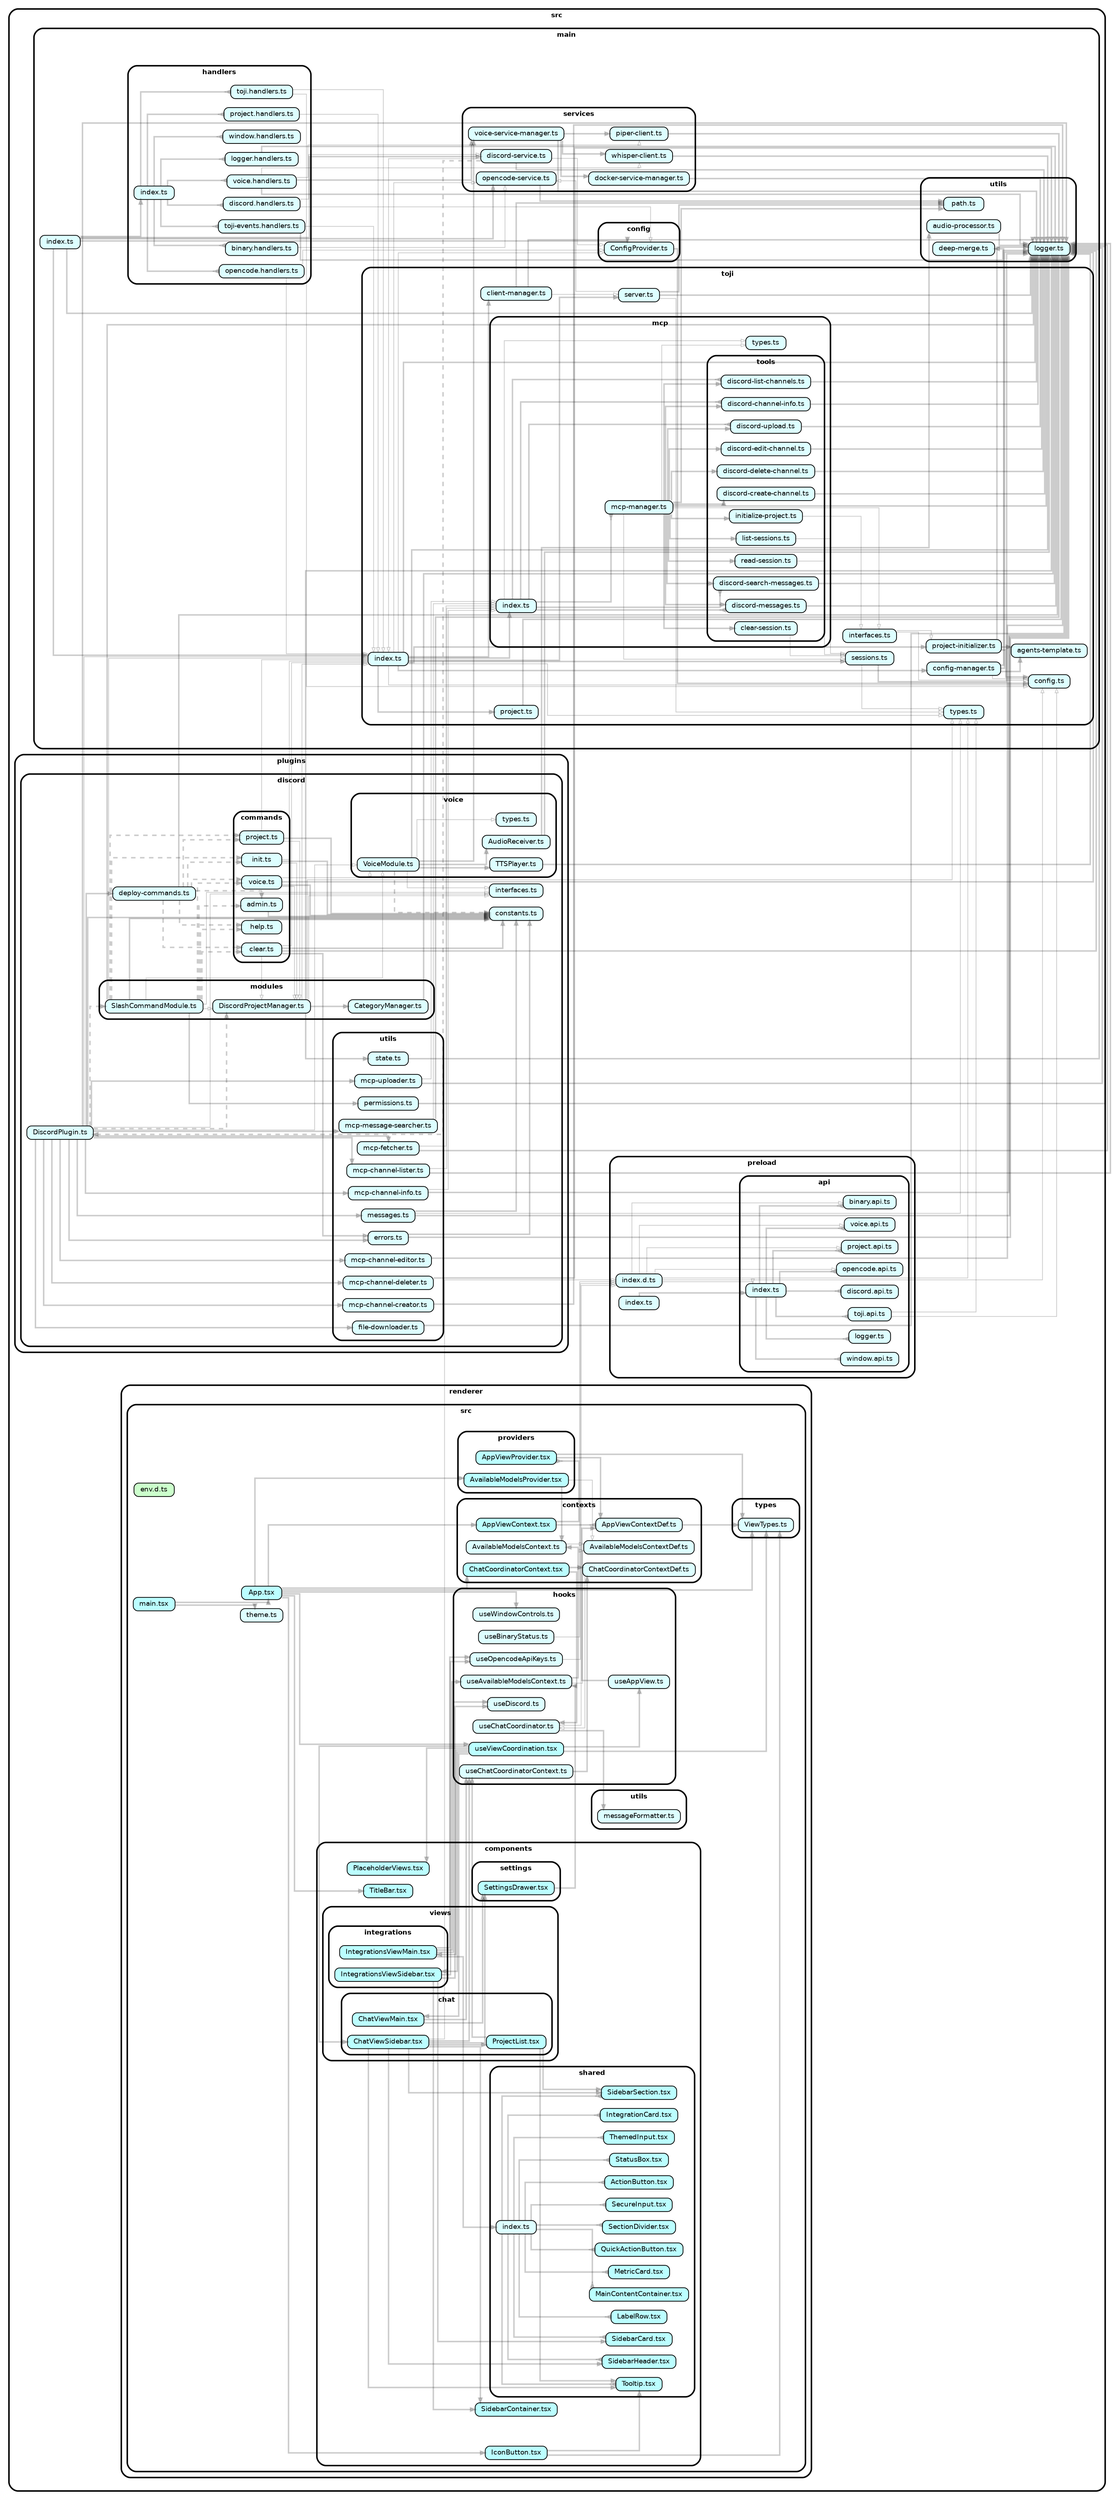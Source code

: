 strict digraph "dependency-cruiser output"{
    rankdir="LR" splines="ortho" overlap="false" nodesep="0.16" ranksep="0.18" fontname="Helvetica-bold" fontsize="9" style="rounded,bold,filled" fillcolor="#ffffff" compound="true"
    node [shape="box" style="rounded, filled" height="0.2" color="black" fillcolor="#ffffcc" fontcolor="black" fontname="Helvetica" fontsize="9"]
    edge [arrowhead="normal" arrowsize="0.6" penwidth="2.0" color="#00000033" fontname="Helvetica" fontsize="9"]

    subgraph "cluster_src" {label="src" subgraph "cluster_src/main" {label="main" subgraph "cluster_src/main/config" {label="config" "src/main/config/ConfigProvider.ts" [label=<ConfigProvider.ts> tooltip="ConfigProvider.ts" URL="src/main/config/ConfigProvider.ts" fillcolor="#ddfeff"] } } }
    "src/main/config/ConfigProvider.ts" -> "src/main/toji/config.ts"
    subgraph "cluster_src" {label="src" subgraph "cluster_src/main" {label="main" subgraph "cluster_src/main/handlers" {label="handlers" "src/main/handlers/binary.handlers.ts" [label=<binary.handlers.ts> tooltip="binary.handlers.ts" URL="src/main/handlers/binary.handlers.ts" fillcolor="#ddfeff"] } } }
    "src/main/handlers/binary.handlers.ts" -> "src/main/services/opencode-service.ts" [arrowhead="onormal" penwidth="1.0"]
    subgraph "cluster_src" {label="src" subgraph "cluster_src/main" {label="main" subgraph "cluster_src/main/handlers" {label="handlers" "src/main/handlers/discord.handlers.ts" [label=<discord.handlers.ts> tooltip="discord.handlers.ts" URL="src/main/handlers/discord.handlers.ts" fillcolor="#ddfeff"] } } }
    "src/main/handlers/discord.handlers.ts" -> "src/main/config/ConfigProvider.ts" [arrowhead="onormal" penwidth="1.0"]
    "src/main/handlers/discord.handlers.ts" -> "src/main/services/discord-service.ts" [arrowhead="onormal" penwidth="1.0"]
    subgraph "cluster_src" {label="src" subgraph "cluster_src/main" {label="main" subgraph "cluster_src/main/handlers" {label="handlers" "src/main/handlers/index.ts" [label=<index.ts> tooltip="index.ts" URL="src/main/handlers/index.ts" fillcolor="#ddfeff"] } } }
    "src/main/handlers/index.ts" -> "src/main/handlers/binary.handlers.ts" [arrowhead="inv"]
    "src/main/handlers/index.ts" -> "src/main/handlers/discord.handlers.ts" [arrowhead="inv"]
    "src/main/handlers/index.ts" -> "src/main/handlers/logger.handlers.ts" [arrowhead="inv"]
    "src/main/handlers/index.ts" -> "src/main/handlers/opencode.handlers.ts" [arrowhead="inv"]
    "src/main/handlers/index.ts" -> "src/main/handlers/project.handlers.ts" [arrowhead="inv"]
    "src/main/handlers/index.ts" -> "src/main/handlers/toji-events.handlers.ts" [arrowhead="inv"]
    "src/main/handlers/index.ts" -> "src/main/handlers/toji.handlers.ts" [arrowhead="inv"]
    "src/main/handlers/index.ts" -> "src/main/handlers/voice.handlers.ts" [arrowhead="inv"]
    "src/main/handlers/index.ts" -> "src/main/handlers/window.handlers.ts" [arrowhead="inv"]
    subgraph "cluster_src" {label="src" subgraph "cluster_src/main" {label="main" subgraph "cluster_src/main/handlers" {label="handlers" "src/main/handlers/logger.handlers.ts" [label=<logger.handlers.ts> tooltip="logger.handlers.ts" URL="src/main/handlers/logger.handlers.ts" fillcolor="#ddfeff"] } } }
    "src/main/handlers/logger.handlers.ts" -> "src/main/utils/logger.ts"
    subgraph "cluster_src" {label="src" subgraph "cluster_src/main" {label="main" subgraph "cluster_src/main/handlers" {label="handlers" "src/main/handlers/opencode.handlers.ts" [label=<opencode.handlers.ts> tooltip="opencode.handlers.ts" URL="src/main/handlers/opencode.handlers.ts" fillcolor="#ddfeff"] } } }
    "src/main/handlers/opencode.handlers.ts" -> "src/main/config/ConfigProvider.ts" [arrowhead="onormal" penwidth="1.0"]
    "src/main/handlers/opencode.handlers.ts" -> "src/main/toji/index.ts" [arrowhead="onormal" penwidth="1.0"]
    subgraph "cluster_src" {label="src" subgraph "cluster_src/main" {label="main" subgraph "cluster_src/main/handlers" {label="handlers" "src/main/handlers/project.handlers.ts" [label=<project.handlers.ts> tooltip="project.handlers.ts" URL="src/main/handlers/project.handlers.ts" fillcolor="#ddfeff"] } } }
    "src/main/handlers/project.handlers.ts" -> "src/main/toji/index.ts" [arrowhead="onormal" penwidth="1.0"]
    subgraph "cluster_src" {label="src" subgraph "cluster_src/main" {label="main" subgraph "cluster_src/main/handlers" {label="handlers" "src/main/handlers/toji-events.handlers.ts" [label=<toji-events.handlers.ts> tooltip="toji-events.handlers.ts" URL="src/main/handlers/toji-events.handlers.ts" fillcolor="#ddfeff"] } } }
    "src/main/handlers/toji-events.handlers.ts" -> "src/main/toji/index.ts" [arrowhead="onormal" penwidth="1.0"]
    "src/main/handlers/toji-events.handlers.ts" -> "src/main/utils/logger.ts"
    subgraph "cluster_src" {label="src" subgraph "cluster_src/main" {label="main" subgraph "cluster_src/main/handlers" {label="handlers" "src/main/handlers/toji.handlers.ts" [label=<toji.handlers.ts> tooltip="toji.handlers.ts" URL="src/main/handlers/toji.handlers.ts" fillcolor="#ddfeff"] } } }
    "src/main/handlers/toji.handlers.ts" -> "src/main/toji/index.ts" [arrowhead="onormal" penwidth="1.0"]
    "src/main/handlers/toji.handlers.ts" -> "src/main/toji/config.ts" [arrowhead="onormal" penwidth="1.0"]
    subgraph "cluster_src" {label="src" subgraph "cluster_src/main" {label="main" subgraph "cluster_src/main/handlers" {label="handlers" "src/main/handlers/voice.handlers.ts" [label=<voice.handlers.ts> tooltip="voice.handlers.ts" URL="src/main/handlers/voice.handlers.ts" fillcolor="#ddfeff"] } } }
    "src/main/handlers/voice.handlers.ts" -> "src/main/services/piper-client.ts" [arrowhead="onormal" penwidth="1.0"]
    "src/main/handlers/voice.handlers.ts" -> "src/main/services/voice-service-manager.ts"
    "src/main/handlers/voice.handlers.ts" -> "src/main/services/whisper-client.ts" [arrowhead="onormal" penwidth="1.0"]
    "src/main/handlers/voice.handlers.ts" -> "src/main/utils/logger.ts"
    subgraph "cluster_src" {label="src" subgraph "cluster_src/main" {label="main" subgraph "cluster_src/main/handlers" {label="handlers" "src/main/handlers/window.handlers.ts" [label=<window.handlers.ts> tooltip="window.handlers.ts" URL="src/main/handlers/window.handlers.ts" fillcolor="#ddfeff"] } } }
    subgraph "cluster_src" {label="src" subgraph "cluster_src/main" {label="main" "src/main/index.ts" [label=<index.ts> tooltip="index.ts" URL="src/main/index.ts" fillcolor="#ddfeff"] } }
    "src/main/index.ts" -> "src/main/config/ConfigProvider.ts"
    "src/main/index.ts" -> "src/main/handlers/index.ts"
    "src/main/index.ts" -> "src/main/services/discord-service.ts"
    "src/main/index.ts" -> "src/main/services/opencode-service.ts"
    "src/main/index.ts" -> "src/main/toji/index.ts"
    "src/main/index.ts" -> "src/main/utils/logger.ts"
    subgraph "cluster_src" {label="src" subgraph "cluster_src/main" {label="main" subgraph "cluster_src/main/services" {label="services" "src/main/services/discord-service.ts" [label=<discord-service.ts> tooltip="discord-service.ts" URL="src/main/services/discord-service.ts" fillcolor="#ddfeff"] } } }
    "src/main/services/discord-service.ts" -> "src/plugins/discord/DiscordPlugin.ts" [style="dashed"]
    "src/main/services/discord-service.ts" -> "src/main/config/ConfigProvider.ts" [arrowhead="onormal" penwidth="1.0"]
    "src/main/services/discord-service.ts" -> "src/main/toji/index.ts" [arrowhead="onormal" penwidth="1.0"]
    "src/main/services/discord-service.ts" -> "src/main/utils/logger.ts"
    subgraph "cluster_src" {label="src" subgraph "cluster_src/main" {label="main" subgraph "cluster_src/main/services" {label="services" "src/main/services/docker-service-manager.ts" [label=<docker-service-manager.ts> tooltip="docker-service-manager.ts" URL="src/main/services/docker-service-manager.ts" fillcolor="#ddfeff"] } } }
    "src/main/services/docker-service-manager.ts" -> "src/main/utils/logger.ts"
    subgraph "cluster_src" {label="src" subgraph "cluster_src/main" {label="main" subgraph "cluster_src/main/services" {label="services" "src/main/services/opencode-service.ts" [label=<opencode-service.ts> tooltip="opencode-service.ts" URL="src/main/services/opencode-service.ts" fillcolor="#ddfeff"] } } }
    "src/main/services/opencode-service.ts" -> "src/main/utils/path.ts"
    subgraph "cluster_src" {label="src" subgraph "cluster_src/main" {label="main" subgraph "cluster_src/main/services" {label="services" "src/main/services/piper-client.ts" [label=<piper-client.ts> tooltip="piper-client.ts" URL="src/main/services/piper-client.ts" fillcolor="#ddfeff"] } } }
    "src/main/services/piper-client.ts" -> "src/main/utils/logger.ts"
    subgraph "cluster_src" {label="src" subgraph "cluster_src/main" {label="main" subgraph "cluster_src/main/services" {label="services" "src/main/services/voice-service-manager.ts" [label=<voice-service-manager.ts> tooltip="voice-service-manager.ts" URL="src/main/services/voice-service-manager.ts" fillcolor="#ddfeff"] } } }
    "src/main/services/voice-service-manager.ts" -> "src/main/utils/logger.ts"
    "src/main/services/voice-service-manager.ts" -> "src/main/services/docker-service-manager.ts"
    "src/main/services/voice-service-manager.ts" -> "src/main/services/piper-client.ts"
    "src/main/services/voice-service-manager.ts" -> "src/main/services/whisper-client.ts"
    subgraph "cluster_src" {label="src" subgraph "cluster_src/main" {label="main" subgraph "cluster_src/main/services" {label="services" "src/main/services/whisper-client.ts" [label=<whisper-client.ts> tooltip="whisper-client.ts" URL="src/main/services/whisper-client.ts" fillcolor="#ddfeff"] } } }
    "src/main/services/whisper-client.ts" -> "src/main/utils/logger.ts"
    subgraph "cluster_src" {label="src" subgraph "cluster_src/main" {label="main" subgraph "cluster_src/main/toji" {label="toji" "src/main/toji/agents-template.ts" [label=<agents-template.ts> tooltip="agents-template.ts" URL="src/main/toji/agents-template.ts" fillcolor="#ddfeff"] } } }
    subgraph "cluster_src" {label="src" subgraph "cluster_src/main" {label="main" subgraph "cluster_src/main/toji" {label="toji" "src/main/toji/client-manager.ts" [label=<client-manager.ts> tooltip="client-manager.ts" URL="src/main/toji/client-manager.ts" fillcolor="#ddfeff"] } } }
    "src/main/toji/client-manager.ts" -> "src/main/utils/logger.ts"
    "src/main/toji/client-manager.ts" -> "src/main/utils/path.ts"
    "src/main/toji/client-manager.ts" -> "src/main/toji/server.ts" [arrowhead="onormal" penwidth="1.0"]
    subgraph "cluster_src" {label="src" subgraph "cluster_src/main" {label="main" subgraph "cluster_src/main/toji" {label="toji" "src/main/toji/config-manager.ts" [label=<config-manager.ts> tooltip="config-manager.ts" URL="src/main/toji/config-manager.ts" fillcolor="#ddfeff"] } } }
    "src/main/toji/config-manager.ts" -> "src/main/utils/deep-merge.ts"
    "src/main/toji/config-manager.ts" -> "src/main/utils/logger.ts"
    "src/main/toji/config-manager.ts" -> "src/main/toji/agents-template.ts"
    "src/main/toji/config-manager.ts" -> "src/main/toji/config.ts" [arrowhead="onormal" penwidth="1.0"]
    subgraph "cluster_src" {label="src" subgraph "cluster_src/main" {label="main" subgraph "cluster_src/main/toji" {label="toji" "src/main/toji/config.ts" [label=<config.ts> tooltip="config.ts" URL="src/main/toji/config.ts" fillcolor="#ddfeff"] } } }
    subgraph "cluster_src" {label="src" subgraph "cluster_src/main" {label="main" subgraph "cluster_src/main/toji" {label="toji" "src/main/toji/index.ts" [label=<index.ts> tooltip="index.ts" URL="src/main/toji/index.ts" fillcolor="#ddfeff"] } } }
    "src/main/toji/index.ts" -> "src/main/config/ConfigProvider.ts" [arrowhead="onormal" penwidth="1.0"]
    "src/main/toji/index.ts" -> "src/main/services/opencode-service.ts" [arrowhead="onormal" penwidth="1.0"]
    "src/main/toji/index.ts" -> "src/main/utils/logger.ts"
    "src/main/toji/index.ts" -> "src/main/toji/client-manager.ts"
    "src/main/toji/index.ts" -> "src/main/toji/config.ts" [arrowhead="onormal" penwidth="1.0"]
    "src/main/toji/index.ts" -> "src/main/toji/config-manager.ts"
    "src/main/toji/index.ts" -> "src/main/toji/mcp/index.ts"
    "src/main/toji/index.ts" -> "src/main/toji/project.ts"
    "src/main/toji/index.ts" -> "src/main/toji/project-initializer.ts"
    "src/main/toji/index.ts" -> "src/main/toji/server.ts"
    "src/main/toji/index.ts" -> "src/main/toji/sessions.ts"
    "src/main/toji/index.ts" -> "src/main/toji/types.ts" [arrowhead="onormal" penwidth="1.0"]
    subgraph "cluster_src" {label="src" subgraph "cluster_src/main" {label="main" subgraph "cluster_src/main/toji" {label="toji" "src/main/toji/interfaces.ts" [label=<interfaces.ts> tooltip="interfaces.ts" URL="src/main/toji/interfaces.ts" fillcolor="#ddfeff"] } } }
    "src/main/toji/interfaces.ts" -> "src/main/toji/config.ts" [arrowhead="onormal" penwidth="1.0"]
    "src/main/toji/interfaces.ts" -> "src/main/toji/project-initializer.ts" [arrowhead="onormal" penwidth="1.0"]
    subgraph "cluster_src" {label="src" subgraph "cluster_src/main" {label="main" subgraph "cluster_src/main/toji" {label="toji" subgraph "cluster_src/main/toji/mcp" {label="mcp" "src/main/toji/mcp/index.ts" [label=<index.ts> tooltip="index.ts" URL="src/main/toji/mcp/index.ts" fillcolor="#ddfeff"] } } } }
    "src/main/toji/mcp/index.ts" -> "src/main/toji/mcp/mcp-manager.ts" [arrowhead="inv"]
    "src/main/toji/mcp/index.ts" -> "src/main/toji/mcp/tools/discord-channel-info.ts" [arrowhead="inv"]
    "src/main/toji/mcp/index.ts" -> "src/main/toji/mcp/tools/discord-list-channels.ts" [arrowhead="inv"]
    "src/main/toji/mcp/index.ts" -> "src/main/toji/mcp/tools/discord-messages.ts" [arrowhead="inv"]
    "src/main/toji/mcp/index.ts" -> "src/main/toji/mcp/tools/discord-search-messages.ts" [arrowhead="inv"]
    "src/main/toji/mcp/index.ts" -> "src/main/toji/mcp/tools/discord-upload.ts" [arrowhead="inv"]
    "src/main/toji/mcp/index.ts" -> "src/main/toji/mcp/types.ts" [arrowhead="onormal" penwidth="1.0"]
    subgraph "cluster_src" {label="src" subgraph "cluster_src/main" {label="main" subgraph "cluster_src/main/toji" {label="toji" subgraph "cluster_src/main/toji/mcp" {label="mcp" "src/main/toji/mcp/mcp-manager.ts" [label=<mcp-manager.ts> tooltip="mcp-manager.ts" URL="src/main/toji/mcp/mcp-manager.ts" fillcolor="#ddfeff"] } } } }
    "src/main/toji/mcp/mcp-manager.ts" -> "src/main/utils/logger.ts"
    "src/main/toji/mcp/mcp-manager.ts" -> "src/main/utils/path.ts"
    "src/main/toji/mcp/mcp-manager.ts" -> "src/main/toji/interfaces.ts" [arrowhead="onormal" penwidth="1.0"]
    "src/main/toji/mcp/mcp-manager.ts" -> "src/main/toji/sessions.ts" [arrowhead="onormal" penwidth="1.0"]
    "src/main/toji/mcp/mcp-manager.ts" -> "src/main/toji/mcp/tools/clear-session.ts"
    "src/main/toji/mcp/mcp-manager.ts" -> "src/main/toji/mcp/tools/discord-channel-info.ts"
    "src/main/toji/mcp/mcp-manager.ts" -> "src/main/toji/mcp/tools/discord-create-channel.ts"
    "src/main/toji/mcp/mcp-manager.ts" -> "src/main/toji/mcp/tools/discord-delete-channel.ts"
    "src/main/toji/mcp/mcp-manager.ts" -> "src/main/toji/mcp/tools/discord-edit-channel.ts"
    "src/main/toji/mcp/mcp-manager.ts" -> "src/main/toji/mcp/tools/discord-list-channels.ts"
    "src/main/toji/mcp/mcp-manager.ts" -> "src/main/toji/mcp/tools/discord-messages.ts"
    "src/main/toji/mcp/mcp-manager.ts" -> "src/main/toji/mcp/tools/discord-search-messages.ts"
    "src/main/toji/mcp/mcp-manager.ts" -> "src/main/toji/mcp/tools/discord-upload.ts"
    "src/main/toji/mcp/mcp-manager.ts" -> "src/main/toji/mcp/tools/initialize-project.ts"
    "src/main/toji/mcp/mcp-manager.ts" -> "src/main/toji/mcp/tools/list-sessions.ts"
    "src/main/toji/mcp/mcp-manager.ts" -> "src/main/toji/mcp/tools/read-session.ts"
    "src/main/toji/mcp/mcp-manager.ts" -> "src/main/toji/mcp/types.ts" [arrowhead="onormal" penwidth="1.0"]
    subgraph "cluster_src" {label="src" subgraph "cluster_src/main" {label="main" subgraph "cluster_src/main/toji" {label="toji" subgraph "cluster_src/main/toji/mcp" {label="mcp" subgraph "cluster_src/main/toji/mcp/tools" {label="tools" "src/main/toji/mcp/tools/clear-session.ts" [label=<clear-session.ts> tooltip="clear-session.ts" URL="src/main/toji/mcp/tools/clear-session.ts" fillcolor="#ddfeff"] } } } } }
    "src/main/toji/mcp/tools/clear-session.ts" -> "src/main/toji/sessions.ts" [arrowhead="onormal" penwidth="1.0"]
    subgraph "cluster_src" {label="src" subgraph "cluster_src/main" {label="main" subgraph "cluster_src/main/toji" {label="toji" subgraph "cluster_src/main/toji/mcp" {label="mcp" subgraph "cluster_src/main/toji/mcp/tools" {label="tools" "src/main/toji/mcp/tools/discord-channel-info.ts" [label=<discord-channel-info.ts> tooltip="discord-channel-info.ts" URL="src/main/toji/mcp/tools/discord-channel-info.ts" fillcolor="#ddfeff"] } } } } }
    "src/main/toji/mcp/tools/discord-channel-info.ts" -> "src/main/utils/logger.ts"
    subgraph "cluster_src" {label="src" subgraph "cluster_src/main" {label="main" subgraph "cluster_src/main/toji" {label="toji" subgraph "cluster_src/main/toji/mcp" {label="mcp" subgraph "cluster_src/main/toji/mcp/tools" {label="tools" "src/main/toji/mcp/tools/discord-create-channel.ts" [label=<discord-create-channel.ts> tooltip="discord-create-channel.ts" URL="src/main/toji/mcp/tools/discord-create-channel.ts" fillcolor="#ddfeff"] } } } } }
    "src/main/toji/mcp/tools/discord-create-channel.ts" -> "src/main/utils/logger.ts"
    subgraph "cluster_src" {label="src" subgraph "cluster_src/main" {label="main" subgraph "cluster_src/main/toji" {label="toji" subgraph "cluster_src/main/toji/mcp" {label="mcp" subgraph "cluster_src/main/toji/mcp/tools" {label="tools" "src/main/toji/mcp/tools/discord-delete-channel.ts" [label=<discord-delete-channel.ts> tooltip="discord-delete-channel.ts" URL="src/main/toji/mcp/tools/discord-delete-channel.ts" fillcolor="#ddfeff"] } } } } }
    "src/main/toji/mcp/tools/discord-delete-channel.ts" -> "src/main/utils/logger.ts"
    subgraph "cluster_src" {label="src" subgraph "cluster_src/main" {label="main" subgraph "cluster_src/main/toji" {label="toji" subgraph "cluster_src/main/toji/mcp" {label="mcp" subgraph "cluster_src/main/toji/mcp/tools" {label="tools" "src/main/toji/mcp/tools/discord-edit-channel.ts" [label=<discord-edit-channel.ts> tooltip="discord-edit-channel.ts" URL="src/main/toji/mcp/tools/discord-edit-channel.ts" fillcolor="#ddfeff"] } } } } }
    "src/main/toji/mcp/tools/discord-edit-channel.ts" -> "src/main/utils/logger.ts"
    subgraph "cluster_src" {label="src" subgraph "cluster_src/main" {label="main" subgraph "cluster_src/main/toji" {label="toji" subgraph "cluster_src/main/toji/mcp" {label="mcp" subgraph "cluster_src/main/toji/mcp/tools" {label="tools" "src/main/toji/mcp/tools/discord-list-channels.ts" [label=<discord-list-channels.ts> tooltip="discord-list-channels.ts" URL="src/main/toji/mcp/tools/discord-list-channels.ts" fillcolor="#ddfeff"] } } } } }
    "src/main/toji/mcp/tools/discord-list-channels.ts" -> "src/main/utils/logger.ts"
    subgraph "cluster_src" {label="src" subgraph "cluster_src/main" {label="main" subgraph "cluster_src/main/toji" {label="toji" subgraph "cluster_src/main/toji/mcp" {label="mcp" subgraph "cluster_src/main/toji/mcp/tools" {label="tools" "src/main/toji/mcp/tools/discord-messages.ts" [label=<discord-messages.ts> tooltip="discord-messages.ts" URL="src/main/toji/mcp/tools/discord-messages.ts" fillcolor="#ddfeff"] } } } } }
    "src/main/toji/mcp/tools/discord-messages.ts" -> "src/main/utils/logger.ts"
    subgraph "cluster_src" {label="src" subgraph "cluster_src/main" {label="main" subgraph "cluster_src/main/toji" {label="toji" subgraph "cluster_src/main/toji/mcp" {label="mcp" subgraph "cluster_src/main/toji/mcp/tools" {label="tools" "src/main/toji/mcp/tools/discord-search-messages.ts" [label=<discord-search-messages.ts> tooltip="discord-search-messages.ts" URL="src/main/toji/mcp/tools/discord-search-messages.ts" fillcolor="#ddfeff"] } } } } }
    "src/main/toji/mcp/tools/discord-search-messages.ts" -> "src/main/utils/logger.ts"
    subgraph "cluster_src" {label="src" subgraph "cluster_src/main" {label="main" subgraph "cluster_src/main/toji" {label="toji" subgraph "cluster_src/main/toji/mcp" {label="mcp" subgraph "cluster_src/main/toji/mcp/tools" {label="tools" "src/main/toji/mcp/tools/discord-upload.ts" [label=<discord-upload.ts> tooltip="discord-upload.ts" URL="src/main/toji/mcp/tools/discord-upload.ts" fillcolor="#ddfeff"] } } } } }
    "src/main/toji/mcp/tools/discord-upload.ts" -> "src/main/utils/logger.ts"
    subgraph "cluster_src" {label="src" subgraph "cluster_src/main" {label="main" subgraph "cluster_src/main/toji" {label="toji" subgraph "cluster_src/main/toji/mcp" {label="mcp" subgraph "cluster_src/main/toji/mcp/tools" {label="tools" "src/main/toji/mcp/tools/initialize-project.ts" [label=<initialize-project.ts> tooltip="initialize-project.ts" URL="src/main/toji/mcp/tools/initialize-project.ts" fillcolor="#ddfeff"] } } } } }
    "src/main/toji/mcp/tools/initialize-project.ts" -> "src/main/toji/interfaces.ts" [arrowhead="onormal" penwidth="1.0"]
    subgraph "cluster_src" {label="src" subgraph "cluster_src/main" {label="main" subgraph "cluster_src/main/toji" {label="toji" subgraph "cluster_src/main/toji/mcp" {label="mcp" subgraph "cluster_src/main/toji/mcp/tools" {label="tools" "src/main/toji/mcp/tools/list-sessions.ts" [label=<list-sessions.ts> tooltip="list-sessions.ts" URL="src/main/toji/mcp/tools/list-sessions.ts" fillcolor="#ddfeff"] } } } } }
    "src/main/toji/mcp/tools/list-sessions.ts" -> "src/main/toji/sessions.ts" [arrowhead="onormal" penwidth="1.0"]
    subgraph "cluster_src" {label="src" subgraph "cluster_src/main" {label="main" subgraph "cluster_src/main/toji" {label="toji" subgraph "cluster_src/main/toji/mcp" {label="mcp" subgraph "cluster_src/main/toji/mcp/tools" {label="tools" "src/main/toji/mcp/tools/read-session.ts" [label=<read-session.ts> tooltip="read-session.ts" URL="src/main/toji/mcp/tools/read-session.ts" fillcolor="#ddfeff"] } } } } }
    "src/main/toji/mcp/tools/read-session.ts" -> "src/main/toji/sessions.ts" [arrowhead="onormal" penwidth="1.0"]
    subgraph "cluster_src" {label="src" subgraph "cluster_src/main" {label="main" subgraph "cluster_src/main/toji" {label="toji" subgraph "cluster_src/main/toji/mcp" {label="mcp" "src/main/toji/mcp/types.ts" [label=<types.ts> tooltip="types.ts" URL="src/main/toji/mcp/types.ts" fillcolor="#ddfeff"] } } } }
    subgraph "cluster_src" {label="src" subgraph "cluster_src/main" {label="main" subgraph "cluster_src/main/toji" {label="toji" "src/main/toji/project-initializer.ts" [label=<project-initializer.ts> tooltip="project-initializer.ts" URL="src/main/toji/project-initializer.ts" fillcolor="#ddfeff"] } } }
    "src/main/toji/project-initializer.ts" -> "src/main/utils/logger.ts"
    "src/main/toji/project-initializer.ts" -> "src/main/toji/agents-template.ts"
    "src/main/toji/project-initializer.ts" -> "src/main/toji/config.ts"
    subgraph "cluster_src" {label="src" subgraph "cluster_src/main" {label="main" subgraph "cluster_src/main/toji" {label="toji" "src/main/toji/project.ts" [label=<project.ts> tooltip="project.ts" URL="src/main/toji/project.ts" fillcolor="#ddfeff"] } } }
    "src/main/toji/project.ts" -> "src/main/utils/logger.ts"
    subgraph "cluster_src" {label="src" subgraph "cluster_src/main" {label="main" subgraph "cluster_src/main/toji" {label="toji" "src/main/toji/server.ts" [label=<server.ts> tooltip="server.ts" URL="src/main/toji/server.ts" fillcolor="#ddfeff"] } } }
    "src/main/toji/server.ts" -> "src/main/services/opencode-service.ts" [arrowhead="onormal" penwidth="1.0"]
    "src/main/toji/server.ts" -> "src/main/utils/logger.ts"
    "src/main/toji/server.ts" -> "src/main/utils/path.ts"
    "src/main/toji/server.ts" -> "src/main/toji/types.ts" [arrowhead="onormal" penwidth="1.0"]
    subgraph "cluster_src" {label="src" subgraph "cluster_src/main" {label="main" subgraph "cluster_src/main/toji" {label="toji" "src/main/toji/sessions.ts" [label=<sessions.ts> tooltip="sessions.ts" URL="src/main/toji/sessions.ts" fillcolor="#ddfeff"] } } }
    "src/main/toji/sessions.ts" -> "src/main/utils/logger.ts"
    "src/main/toji/sessions.ts" -> "src/main/toji/types.ts" [arrowhead="onormal" penwidth="1.0"]
    subgraph "cluster_src" {label="src" subgraph "cluster_src/main" {label="main" subgraph "cluster_src/main/toji" {label="toji" "src/main/toji/types.ts" [label=<types.ts> tooltip="types.ts" URL="src/main/toji/types.ts" fillcolor="#ddfeff"] } } }
    subgraph "cluster_src" {label="src" subgraph "cluster_src/main" {label="main" subgraph "cluster_src/main/utils" {label="utils" "src/main/utils/audio-processor.ts" [label=<audio-processor.ts> tooltip="audio-processor.ts" URL="src/main/utils/audio-processor.ts" fillcolor="#ddfeff"] } } }
    "src/main/utils/audio-processor.ts" -> "src/main/utils/logger.ts"
    subgraph "cluster_src" {label="src" subgraph "cluster_src/main" {label="main" subgraph "cluster_src/main/utils" {label="utils" "src/main/utils/deep-merge.ts" [label=<deep-merge.ts> tooltip="deep-merge.ts" URL="src/main/utils/deep-merge.ts" fillcolor="#ddfeff"] } } }
    subgraph "cluster_src" {label="src" subgraph "cluster_src/main" {label="main" subgraph "cluster_src/main/utils" {label="utils" "src/main/utils/logger.ts" [label=<logger.ts> tooltip="logger.ts" URL="src/main/utils/logger.ts" fillcolor="#ddfeff"] } } }
    subgraph "cluster_src" {label="src" subgraph "cluster_src/main" {label="main" subgraph "cluster_src/main/utils" {label="utils" "src/main/utils/path.ts" [label=<path.ts> tooltip="path.ts" URL="src/main/utils/path.ts" fillcolor="#ddfeff"] } } }
    subgraph "cluster_src" {label="src" subgraph "cluster_src/plugins" {label="plugins" subgraph "cluster_src/plugins/discord" {label="discord" "src/plugins/discord/DiscordPlugin.ts" [label=<DiscordPlugin.ts> tooltip="DiscordPlugin.ts" URL="src/plugins/discord/DiscordPlugin.ts" fillcolor="#ddfeff"] } } }
    "src/plugins/discord/DiscordPlugin.ts" -> "src/main/toji/index.ts" [arrowhead="onormal" penwidth="1.0"]
    "src/plugins/discord/DiscordPlugin.ts" -> "src/main/utils/logger.ts"
    "src/plugins/discord/DiscordPlugin.ts" -> "src/plugins/discord/constants.ts"
    "src/plugins/discord/DiscordPlugin.ts" -> "src/plugins/discord/deploy-commands.ts"
    "src/plugins/discord/DiscordPlugin.ts" -> "src/plugins/discord/interfaces.ts" [arrowhead="onormal" penwidth="1.0"]
    "src/plugins/discord/DiscordPlugin.ts" -> "src/plugins/discord/modules/DiscordProjectManager.ts" [style="dashed"]
    "src/plugins/discord/DiscordPlugin.ts" -> "src/plugins/discord/modules/SlashCommandModule.ts" [style="dashed"]
    "src/plugins/discord/DiscordPlugin.ts" -> "src/plugins/discord/utils/errors.ts"
    "src/plugins/discord/DiscordPlugin.ts" -> "src/plugins/discord/utils/file-downloader.ts"
    "src/plugins/discord/DiscordPlugin.ts" -> "src/plugins/discord/utils/mcp-channel-creator.ts"
    "src/plugins/discord/DiscordPlugin.ts" -> "src/plugins/discord/utils/mcp-channel-deleter.ts"
    "src/plugins/discord/DiscordPlugin.ts" -> "src/plugins/discord/utils/mcp-channel-editor.ts"
    "src/plugins/discord/DiscordPlugin.ts" -> "src/plugins/discord/utils/mcp-channel-info.ts"
    "src/plugins/discord/DiscordPlugin.ts" -> "src/plugins/discord/utils/mcp-channel-lister.ts"
    "src/plugins/discord/DiscordPlugin.ts" -> "src/plugins/discord/utils/mcp-fetcher.ts"
    "src/plugins/discord/DiscordPlugin.ts" -> "src/plugins/discord/utils/mcp-message-searcher.ts"
    "src/plugins/discord/DiscordPlugin.ts" -> "src/plugins/discord/utils/mcp-uploader.ts"
    "src/plugins/discord/DiscordPlugin.ts" -> "src/plugins/discord/utils/messages.ts"
    "src/plugins/discord/DiscordPlugin.ts" -> "src/plugins/discord/voice/VoiceModule.ts" [arrowhead="onormal" penwidth="1.0"]
    subgraph "cluster_src" {label="src" subgraph "cluster_src/plugins" {label="plugins" subgraph "cluster_src/plugins/discord" {label="discord" subgraph "cluster_src/plugins/discord/commands" {label="commands" "src/plugins/discord/commands/admin.ts" [label=<admin.ts> tooltip="admin.ts" URL="src/plugins/discord/commands/admin.ts" fillcolor="#ddfeff"] } } } }
    "src/plugins/discord/commands/admin.ts" -> "src/plugins/discord/constants.ts"
    subgraph "cluster_src" {label="src" subgraph "cluster_src/plugins" {label="plugins" subgraph "cluster_src/plugins/discord" {label="discord" subgraph "cluster_src/plugins/discord/commands" {label="commands" "src/plugins/discord/commands/clear.ts" [label=<clear.ts> tooltip="clear.ts" URL="src/plugins/discord/commands/clear.ts" fillcolor="#ddfeff"] } } } }
    "src/plugins/discord/commands/clear.ts" -> "src/main/toji/index.ts" [arrowhead="onormal" penwidth="1.0"]
    "src/plugins/discord/commands/clear.ts" -> "src/main/utils/logger.ts"
    "src/plugins/discord/commands/clear.ts" -> "src/plugins/discord/constants.ts"
    "src/plugins/discord/commands/clear.ts" -> "src/plugins/discord/modules/DiscordProjectManager.ts" [arrowhead="onormal" penwidth="1.0"]
    "src/plugins/discord/commands/clear.ts" -> "src/plugins/discord/utils/errors.ts"
    subgraph "cluster_src" {label="src" subgraph "cluster_src/plugins" {label="plugins" subgraph "cluster_src/plugins/discord" {label="discord" subgraph "cluster_src/plugins/discord/commands" {label="commands" "src/plugins/discord/commands/help.ts" [label=<help.ts> tooltip="help.ts" URL="src/plugins/discord/commands/help.ts" fillcolor="#ddfeff"] } } } }
    "src/plugins/discord/commands/help.ts" -> "src/plugins/discord/constants.ts"
    subgraph "cluster_src" {label="src" subgraph "cluster_src/plugins" {label="plugins" subgraph "cluster_src/plugins/discord" {label="discord" subgraph "cluster_src/plugins/discord/commands" {label="commands" "src/plugins/discord/commands/init.ts" [label=<init.ts> tooltip="init.ts" URL="src/plugins/discord/commands/init.ts" fillcolor="#ddfeff"] } } } }
    "src/plugins/discord/commands/init.ts" -> "src/main/toji/index.ts" [arrowhead="onormal" penwidth="1.0"]
    "src/plugins/discord/commands/init.ts" -> "src/plugins/discord/constants.ts"
    "src/plugins/discord/commands/init.ts" -> "src/plugins/discord/modules/DiscordProjectManager.ts" [arrowhead="onormal" penwidth="1.0"]
    subgraph "cluster_src" {label="src" subgraph "cluster_src/plugins" {label="plugins" subgraph "cluster_src/plugins/discord" {label="discord" subgraph "cluster_src/plugins/discord/commands" {label="commands" "src/plugins/discord/commands/project.ts" [label=<project.ts> tooltip="project.ts" URL="src/plugins/discord/commands/project.ts" fillcolor="#ddfeff"] } } } }
    "src/plugins/discord/commands/project.ts" -> "src/main/toji/index.ts" [arrowhead="onormal" penwidth="1.0"]
    "src/plugins/discord/commands/project.ts" -> "src/plugins/discord/constants.ts"
    "src/plugins/discord/commands/project.ts" -> "src/plugins/discord/modules/DiscordProjectManager.ts" [arrowhead="onormal" penwidth="1.0"]
    subgraph "cluster_src" {label="src" subgraph "cluster_src/plugins" {label="plugins" subgraph "cluster_src/plugins/discord" {label="discord" subgraph "cluster_src/plugins/discord/commands" {label="commands" "src/plugins/discord/commands/voice.ts" [label=<voice.ts> tooltip="voice.ts" URL="src/plugins/discord/commands/voice.ts" fillcolor="#ddfeff"] } } } }
    "src/plugins/discord/commands/voice.ts" -> "src/main/utils/logger.ts"
    "src/plugins/discord/commands/voice.ts" -> "src/plugins/discord/constants.ts"
    "src/plugins/discord/commands/voice.ts" -> "src/plugins/discord/modules/DiscordProjectManager.ts" [arrowhead="onormal" penwidth="1.0"]
    "src/plugins/discord/commands/voice.ts" -> "src/plugins/discord/voice/VoiceModule.ts" [arrowhead="onormal" penwidth="1.0"]
    subgraph "cluster_src" {label="src" subgraph "cluster_src/plugins" {label="plugins" subgraph "cluster_src/plugins/discord" {label="discord" "src/plugins/discord/constants.ts" [label=<constants.ts> tooltip="constants.ts" URL="src/plugins/discord/constants.ts" fillcolor="#ddfeff"] } } }
    subgraph "cluster_src" {label="src" subgraph "cluster_src/plugins" {label="plugins" subgraph "cluster_src/plugins/discord" {label="discord" "src/plugins/discord/deploy-commands.ts" [label=<deploy-commands.ts> tooltip="deploy-commands.ts" URL="src/plugins/discord/deploy-commands.ts" fillcolor="#ddfeff"] } } }
    "src/plugins/discord/deploy-commands.ts" -> "src/main/utils/logger.ts"
    "src/plugins/discord/deploy-commands.ts" -> "src/plugins/discord/commands/admin.ts" [style="dashed"]
    "src/plugins/discord/deploy-commands.ts" -> "src/plugins/discord/commands/clear.ts" [style="dashed"]
    "src/plugins/discord/deploy-commands.ts" -> "src/plugins/discord/commands/help.ts" [style="dashed"]
    "src/plugins/discord/deploy-commands.ts" -> "src/plugins/discord/commands/init.ts" [style="dashed"]
    "src/plugins/discord/deploy-commands.ts" -> "src/plugins/discord/commands/project.ts" [style="dashed"]
    "src/plugins/discord/deploy-commands.ts" -> "src/plugins/discord/commands/voice.ts" [style="dashed"]
    subgraph "cluster_src" {label="src" subgraph "cluster_src/plugins" {label="plugins" subgraph "cluster_src/plugins/discord" {label="discord" "src/plugins/discord/interfaces.ts" [label=<interfaces.ts> tooltip="interfaces.ts" URL="src/plugins/discord/interfaces.ts" fillcolor="#ddfeff"] } } }
    subgraph "cluster_src" {label="src" subgraph "cluster_src/plugins" {label="plugins" subgraph "cluster_src/plugins/discord" {label="discord" subgraph "cluster_src/plugins/discord/modules" {label="modules" "src/plugins/discord/modules/CategoryManager.ts" [label=<CategoryManager.ts> tooltip="CategoryManager.ts" URL="src/plugins/discord/modules/CategoryManager.ts" fillcolor="#ddfeff"] } } } }
    "src/plugins/discord/modules/CategoryManager.ts" -> "src/main/utils/logger.ts"
    subgraph "cluster_src" {label="src" subgraph "cluster_src/plugins" {label="plugins" subgraph "cluster_src/plugins/discord" {label="discord" subgraph "cluster_src/plugins/discord/modules" {label="modules" "src/plugins/discord/modules/DiscordProjectManager.ts" [label=<DiscordProjectManager.ts> tooltip="DiscordProjectManager.ts" URL="src/plugins/discord/modules/DiscordProjectManager.ts" fillcolor="#ddfeff"] } } } }
    "src/plugins/discord/modules/DiscordProjectManager.ts" -> "src/main/toji/index.ts" [arrowhead="onormal" penwidth="1.0"]
    "src/plugins/discord/modules/DiscordProjectManager.ts" -> "src/main/toji/types.ts" [arrowhead="onormal" penwidth="1.0"]
    "src/plugins/discord/modules/DiscordProjectManager.ts" -> "src/main/utils/logger.ts"
    "src/plugins/discord/modules/DiscordProjectManager.ts" -> "src/plugins/discord/interfaces.ts" [arrowhead="onormal" penwidth="1.0"]
    "src/plugins/discord/modules/DiscordProjectManager.ts" -> "src/plugins/discord/utils/state.ts"
    "src/plugins/discord/modules/DiscordProjectManager.ts" -> "src/plugins/discord/modules/CategoryManager.ts"
    subgraph "cluster_src" {label="src" subgraph "cluster_src/plugins" {label="plugins" subgraph "cluster_src/plugins/discord" {label="discord" subgraph "cluster_src/plugins/discord/modules" {label="modules" "src/plugins/discord/modules/SlashCommandModule.ts" [label=<SlashCommandModule.ts> tooltip="SlashCommandModule.ts" URL="src/plugins/discord/modules/SlashCommandModule.ts" fillcolor="#ddfeff"] } } } }
    "src/plugins/discord/modules/SlashCommandModule.ts" -> "src/main/toji/index.ts" [arrowhead="onormal" penwidth="1.0"]
    "src/plugins/discord/modules/SlashCommandModule.ts" -> "src/main/utils/logger.ts"
    "src/plugins/discord/modules/SlashCommandModule.ts" -> "src/plugins/discord/commands/admin.ts" [style="dashed"]
    "src/plugins/discord/modules/SlashCommandModule.ts" -> "src/plugins/discord/commands/clear.ts" [style="dashed"]
    "src/plugins/discord/modules/SlashCommandModule.ts" -> "src/plugins/discord/commands/help.ts" [style="dashed"]
    "src/plugins/discord/modules/SlashCommandModule.ts" -> "src/plugins/discord/commands/init.ts" [style="dashed"]
    "src/plugins/discord/modules/SlashCommandModule.ts" -> "src/plugins/discord/commands/project.ts" [style="dashed"]
    "src/plugins/discord/modules/SlashCommandModule.ts" -> "src/plugins/discord/commands/voice.ts" [style="dashed"]
    "src/plugins/discord/modules/SlashCommandModule.ts" -> "src/plugins/discord/constants.ts"
    "src/plugins/discord/modules/SlashCommandModule.ts" -> "src/plugins/discord/interfaces.ts" [arrowhead="onormal" penwidth="1.0"]
    "src/plugins/discord/modules/SlashCommandModule.ts" -> "src/plugins/discord/utils/permissions.ts"
    "src/plugins/discord/modules/SlashCommandModule.ts" -> "src/plugins/discord/voice/VoiceModule.ts" [arrowhead="onormal" penwidth="1.0"]
    "src/plugins/discord/modules/SlashCommandModule.ts" -> "src/plugins/discord/modules/DiscordProjectManager.ts" [arrowhead="onormal" penwidth="1.0"]
    subgraph "cluster_src" {label="src" subgraph "cluster_src/plugins" {label="plugins" subgraph "cluster_src/plugins/discord" {label="discord" subgraph "cluster_src/plugins/discord/utils" {label="utils" "src/plugins/discord/utils/errors.ts" [label=<errors.ts> tooltip="errors.ts" URL="src/plugins/discord/utils/errors.ts" fillcolor="#ddfeff"] } } } }
    "src/plugins/discord/utils/errors.ts" -> "src/main/utils/logger.ts"
    "src/plugins/discord/utils/errors.ts" -> "src/plugins/discord/constants.ts"
    subgraph "cluster_src" {label="src" subgraph "cluster_src/plugins" {label="plugins" subgraph "cluster_src/plugins/discord" {label="discord" subgraph "cluster_src/plugins/discord/utils" {label="utils" "src/plugins/discord/utils/file-downloader.ts" [label=<file-downloader.ts> tooltip="file-downloader.ts" URL="src/plugins/discord/utils/file-downloader.ts" fillcolor="#ddfeff"] } } } }
    "src/plugins/discord/utils/file-downloader.ts" -> "src/main/utils/logger.ts"
    subgraph "cluster_src" {label="src" subgraph "cluster_src/plugins" {label="plugins" subgraph "cluster_src/plugins/discord" {label="discord" subgraph "cluster_src/plugins/discord/utils" {label="utils" "src/plugins/discord/utils/mcp-channel-creator.ts" [label=<mcp-channel-creator.ts> tooltip="mcp-channel-creator.ts" URL="src/plugins/discord/utils/mcp-channel-creator.ts" fillcolor="#ddfeff"] } } } }
    "src/plugins/discord/utils/mcp-channel-creator.ts" -> "src/main/utils/logger.ts"
    subgraph "cluster_src" {label="src" subgraph "cluster_src/plugins" {label="plugins" subgraph "cluster_src/plugins/discord" {label="discord" subgraph "cluster_src/plugins/discord/utils" {label="utils" "src/plugins/discord/utils/mcp-channel-deleter.ts" [label=<mcp-channel-deleter.ts> tooltip="mcp-channel-deleter.ts" URL="src/plugins/discord/utils/mcp-channel-deleter.ts" fillcolor="#ddfeff"] } } } }
    "src/plugins/discord/utils/mcp-channel-deleter.ts" -> "src/main/utils/logger.ts"
    subgraph "cluster_src" {label="src" subgraph "cluster_src/plugins" {label="plugins" subgraph "cluster_src/plugins/discord" {label="discord" subgraph "cluster_src/plugins/discord/utils" {label="utils" "src/plugins/discord/utils/mcp-channel-editor.ts" [label=<mcp-channel-editor.ts> tooltip="mcp-channel-editor.ts" URL="src/plugins/discord/utils/mcp-channel-editor.ts" fillcolor="#ddfeff"] } } } }
    "src/plugins/discord/utils/mcp-channel-editor.ts" -> "src/main/utils/logger.ts"
    subgraph "cluster_src" {label="src" subgraph "cluster_src/plugins" {label="plugins" subgraph "cluster_src/plugins/discord" {label="discord" subgraph "cluster_src/plugins/discord/utils" {label="utils" "src/plugins/discord/utils/mcp-channel-info.ts" [label=<mcp-channel-info.ts> tooltip="mcp-channel-info.ts" URL="src/plugins/discord/utils/mcp-channel-info.ts" fillcolor="#ddfeff"] } } } }
    "src/plugins/discord/utils/mcp-channel-info.ts" -> "src/main/toji/mcp/index.ts" [arrowhead="onormal" penwidth="1.0"]
    "src/plugins/discord/utils/mcp-channel-info.ts" -> "src/main/utils/logger.ts"
    subgraph "cluster_src" {label="src" subgraph "cluster_src/plugins" {label="plugins" subgraph "cluster_src/plugins/discord" {label="discord" subgraph "cluster_src/plugins/discord/utils" {label="utils" "src/plugins/discord/utils/mcp-channel-lister.ts" [label=<mcp-channel-lister.ts> tooltip="mcp-channel-lister.ts" URL="src/plugins/discord/utils/mcp-channel-lister.ts" fillcolor="#ddfeff"] } } } }
    "src/plugins/discord/utils/mcp-channel-lister.ts" -> "src/main/toji/mcp/index.ts" [arrowhead="onormal" penwidth="1.0"]
    "src/plugins/discord/utils/mcp-channel-lister.ts" -> "src/main/utils/logger.ts"
    subgraph "cluster_src" {label="src" subgraph "cluster_src/plugins" {label="plugins" subgraph "cluster_src/plugins/discord" {label="discord" subgraph "cluster_src/plugins/discord/utils" {label="utils" "src/plugins/discord/utils/mcp-fetcher.ts" [label=<mcp-fetcher.ts> tooltip="mcp-fetcher.ts" URL="src/plugins/discord/utils/mcp-fetcher.ts" fillcolor="#ddfeff"] } } } }
    "src/plugins/discord/utils/mcp-fetcher.ts" -> "src/main/toji/mcp/index.ts" [arrowhead="onormal" penwidth="1.0"]
    "src/plugins/discord/utils/mcp-fetcher.ts" -> "src/main/utils/logger.ts"
    subgraph "cluster_src" {label="src" subgraph "cluster_src/plugins" {label="plugins" subgraph "cluster_src/plugins/discord" {label="discord" subgraph "cluster_src/plugins/discord/utils" {label="utils" "src/plugins/discord/utils/mcp-message-searcher.ts" [label=<mcp-message-searcher.ts> tooltip="mcp-message-searcher.ts" URL="src/plugins/discord/utils/mcp-message-searcher.ts" fillcolor="#ddfeff"] } } } }
    "src/plugins/discord/utils/mcp-message-searcher.ts" -> "src/main/toji/mcp/index.ts" [arrowhead="onormal" penwidth="1.0"]
    "src/plugins/discord/utils/mcp-message-searcher.ts" -> "src/main/utils/logger.ts"
    subgraph "cluster_src" {label="src" subgraph "cluster_src/plugins" {label="plugins" subgraph "cluster_src/plugins/discord" {label="discord" subgraph "cluster_src/plugins/discord/utils" {label="utils" "src/plugins/discord/utils/mcp-uploader.ts" [label=<mcp-uploader.ts> tooltip="mcp-uploader.ts" URL="src/plugins/discord/utils/mcp-uploader.ts" fillcolor="#ddfeff"] } } } }
    "src/plugins/discord/utils/mcp-uploader.ts" -> "src/main/toji/mcp/index.ts" [arrowhead="onormal" penwidth="1.0"]
    "src/plugins/discord/utils/mcp-uploader.ts" -> "src/main/utils/logger.ts"
    subgraph "cluster_src" {label="src" subgraph "cluster_src/plugins" {label="plugins" subgraph "cluster_src/plugins/discord" {label="discord" subgraph "cluster_src/plugins/discord/utils" {label="utils" "src/plugins/discord/utils/messages.ts" [label=<messages.ts> tooltip="messages.ts" URL="src/plugins/discord/utils/messages.ts" fillcolor="#ddfeff"] } } } }
    "src/plugins/discord/utils/messages.ts" -> "src/main/toji/types.ts" [arrowhead="onormal" penwidth="1.0"]
    "src/plugins/discord/utils/messages.ts" -> "src/main/utils/logger.ts"
    "src/plugins/discord/utils/messages.ts" -> "src/plugins/discord/constants.ts"
    subgraph "cluster_src" {label="src" subgraph "cluster_src/plugins" {label="plugins" subgraph "cluster_src/plugins/discord" {label="discord" subgraph "cluster_src/plugins/discord/utils" {label="utils" "src/plugins/discord/utils/permissions.ts" [label=<permissions.ts> tooltip="permissions.ts" URL="src/plugins/discord/utils/permissions.ts" fillcolor="#ddfeff"] } } } }
    "src/plugins/discord/utils/permissions.ts" -> "src/main/utils/logger.ts"
    subgraph "cluster_src" {label="src" subgraph "cluster_src/plugins" {label="plugins" subgraph "cluster_src/plugins/discord" {label="discord" subgraph "cluster_src/plugins/discord/utils" {label="utils" "src/plugins/discord/utils/state.ts" [label=<state.ts> tooltip="state.ts" URL="src/plugins/discord/utils/state.ts" fillcolor="#ddfeff"] } } } }
    "src/plugins/discord/utils/state.ts" -> "src/main/utils/logger.ts"
    subgraph "cluster_src" {label="src" subgraph "cluster_src/plugins" {label="plugins" subgraph "cluster_src/plugins/discord" {label="discord" subgraph "cluster_src/plugins/discord/voice" {label="voice" "src/plugins/discord/voice/AudioReceiver.ts" [label=<AudioReceiver.ts> tooltip="AudioReceiver.ts" URL="src/plugins/discord/voice/AudioReceiver.ts" fillcolor="#ddfeff"] } } } }
    "src/plugins/discord/voice/AudioReceiver.ts" -> "src/main/utils/audio-processor.ts"
    "src/plugins/discord/voice/AudioReceiver.ts" -> "src/main/utils/logger.ts"
    subgraph "cluster_src" {label="src" subgraph "cluster_src/plugins" {label="plugins" subgraph "cluster_src/plugins/discord" {label="discord" subgraph "cluster_src/plugins/discord/voice" {label="voice" "src/plugins/discord/voice/TTSPlayer.ts" [label=<TTSPlayer.ts> tooltip="TTSPlayer.ts" URL="src/plugins/discord/voice/TTSPlayer.ts" fillcolor="#ddfeff"] } } } }
    "src/plugins/discord/voice/TTSPlayer.ts" -> "src/main/utils/logger.ts"
    subgraph "cluster_src" {label="src" subgraph "cluster_src/plugins" {label="plugins" subgraph "cluster_src/plugins/discord" {label="discord" subgraph "cluster_src/plugins/discord/voice" {label="voice" "src/plugins/discord/voice/VoiceModule.ts" [label=<VoiceModule.ts> tooltip="VoiceModule.ts" URL="src/plugins/discord/voice/VoiceModule.ts" fillcolor="#ddfeff"] } } } }
    "src/plugins/discord/voice/VoiceModule.ts" -> "src/main/services/voice-service-manager.ts"
    "src/plugins/discord/voice/VoiceModule.ts" -> "src/main/utils/logger.ts"
    "src/plugins/discord/voice/VoiceModule.ts" -> "src/plugins/discord/constants.ts" [style="dashed"]
    "src/plugins/discord/voice/VoiceModule.ts" -> "src/plugins/discord/interfaces.ts" [arrowhead="onormal" penwidth="1.0"]
    "src/plugins/discord/voice/VoiceModule.ts" -> "src/plugins/discord/voice/AudioReceiver.ts"
    "src/plugins/discord/voice/VoiceModule.ts" -> "src/plugins/discord/voice/TTSPlayer.ts"
    "src/plugins/discord/voice/VoiceModule.ts" -> "src/plugins/discord/voice/types.ts" [arrowhead="onormal" penwidth="1.0"]
    subgraph "cluster_src" {label="src" subgraph "cluster_src/plugins" {label="plugins" subgraph "cluster_src/plugins/discord" {label="discord" subgraph "cluster_src/plugins/discord/voice" {label="voice" "src/plugins/discord/voice/types.ts" [label=<types.ts> tooltip="types.ts" URL="src/plugins/discord/voice/types.ts" fillcolor="#ddfeff"] } } } }
    subgraph "cluster_src" {label="src" subgraph "cluster_src/preload" {label="preload" subgraph "cluster_src/preload/api" {label="api" "src/preload/api/binary.api.ts" [label=<binary.api.ts> tooltip="binary.api.ts" URL="src/preload/api/binary.api.ts" fillcolor="#ddfeff"] } } }
    subgraph "cluster_src" {label="src" subgraph "cluster_src/preload" {label="preload" subgraph "cluster_src/preload/api" {label="api" "src/preload/api/discord.api.ts" [label=<discord.api.ts> tooltip="discord.api.ts" URL="src/preload/api/discord.api.ts" fillcolor="#ddfeff"] } } }
    subgraph "cluster_src" {label="src" subgraph "cluster_src/preload" {label="preload" subgraph "cluster_src/preload/api" {label="api" "src/preload/api/index.ts" [label=<index.ts> tooltip="index.ts" URL="src/preload/api/index.ts" fillcolor="#ddfeff"] } } }
    "src/preload/api/index.ts" -> "src/preload/api/binary.api.ts" [arrowhead="inv"]
    "src/preload/api/index.ts" -> "src/preload/api/discord.api.ts" [arrowhead="inv"]
    "src/preload/api/index.ts" -> "src/preload/api/logger.ts" [arrowhead="inv"]
    "src/preload/api/index.ts" -> "src/preload/api/opencode.api.ts" [arrowhead="inv"]
    "src/preload/api/index.ts" -> "src/preload/api/project.api.ts" [arrowhead="inv"]
    "src/preload/api/index.ts" -> "src/preload/api/toji.api.ts" [arrowhead="inv"]
    "src/preload/api/index.ts" -> "src/preload/api/voice.api.ts" [arrowhead="inv"]
    "src/preload/api/index.ts" -> "src/preload/api/window.api.ts" [arrowhead="inv"]
    subgraph "cluster_src" {label="src" subgraph "cluster_src/preload" {label="preload" subgraph "cluster_src/preload/api" {label="api" "src/preload/api/logger.ts" [label=<logger.ts> tooltip="logger.ts" URL="src/preload/api/logger.ts" fillcolor="#ddfeff"] } } }
    subgraph "cluster_src" {label="src" subgraph "cluster_src/preload" {label="preload" subgraph "cluster_src/preload/api" {label="api" "src/preload/api/opencode.api.ts" [label=<opencode.api.ts> tooltip="opencode.api.ts" URL="src/preload/api/opencode.api.ts" fillcolor="#ddfeff"] } } }
    subgraph "cluster_src" {label="src" subgraph "cluster_src/preload" {label="preload" subgraph "cluster_src/preload/api" {label="api" "src/preload/api/project.api.ts" [label=<project.api.ts> tooltip="project.api.ts" URL="src/preload/api/project.api.ts" fillcolor="#ddfeff"] } } }
    subgraph "cluster_src" {label="src" subgraph "cluster_src/preload" {label="preload" subgraph "cluster_src/preload/api" {label="api" "src/preload/api/toji.api.ts" [label=<toji.api.ts> tooltip="toji.api.ts" URL="src/preload/api/toji.api.ts" fillcolor="#ddfeff"] } } }
    "src/preload/api/toji.api.ts" -> "src/main/toji/config.ts" [arrowhead="onormal" penwidth="1.0"]
    "src/preload/api/toji.api.ts" -> "src/main/toji/types.ts" [arrowhead="onormal" penwidth="1.0"]
    subgraph "cluster_src" {label="src" subgraph "cluster_src/preload" {label="preload" subgraph "cluster_src/preload/api" {label="api" "src/preload/api/voice.api.ts" [label=<voice.api.ts> tooltip="voice.api.ts" URL="src/preload/api/voice.api.ts" fillcolor="#ddfeff"] } } }
    subgraph "cluster_src" {label="src" subgraph "cluster_src/preload" {label="preload" subgraph "cluster_src/preload/api" {label="api" "src/preload/api/window.api.ts" [label=<window.api.ts> tooltip="window.api.ts" URL="src/preload/api/window.api.ts" fillcolor="#ddfeff"] } } }
    subgraph "cluster_src" {label="src" subgraph "cluster_src/preload" {label="preload" "src/preload/index.d.ts" [label=<index.d.ts> tooltip="index.d.ts" URL="src/preload/index.d.ts" fillcolor="#ddfeff"] } }
    "src/preload/index.d.ts" -> "src/main/toji/config.ts" [arrowhead="onormal" penwidth="1.0"]
    "src/preload/index.d.ts" -> "src/main/toji/types.ts" [arrowhead="onormal" penwidth="1.0"]
    "src/preload/index.d.ts" -> "src/preload/api/index.ts" [arrowhead="onormal" penwidth="1.0"]
    "src/preload/index.d.ts" -> "src/preload/api/binary.api.ts" [arrowhead="onormal" penwidth="1.0"]
    "src/preload/index.d.ts" -> "src/preload/api/opencode.api.ts" [arrowhead="onormal" penwidth="1.0"]
    "src/preload/index.d.ts" -> "src/preload/api/project.api.ts" [arrowhead="onormal" penwidth="1.0"]
    "src/preload/index.d.ts" -> "src/preload/api/voice.api.ts" [arrowhead="onormal" penwidth="1.0"]
    subgraph "cluster_src" {label="src" subgraph "cluster_src/preload" {label="preload" "src/preload/index.ts" [label=<index.ts> tooltip="index.ts" URL="src/preload/index.ts" fillcolor="#ddfeff"] } }
    "src/preload/index.ts" -> "src/preload/api/index.ts"
    subgraph "cluster_src" {label="src" subgraph "cluster_src/renderer" {label="renderer" subgraph "cluster_src/renderer/src" {label="src" "src/renderer/src/App.tsx" [label=<App.tsx> tooltip="App.tsx" URL="src/renderer/src/App.tsx" fillcolor="#bbfeff"] } } }
    "src/renderer/src/App.tsx" -> "src/renderer/src/components/IconButton.tsx"
    "src/renderer/src/App.tsx" -> "src/renderer/src/components/TitleBar.tsx"
    "src/renderer/src/App.tsx" -> "src/renderer/src/contexts/AppViewContext.tsx"
    "src/renderer/src/App.tsx" -> "src/renderer/src/contexts/ChatCoordinatorContext.tsx"
    "src/renderer/src/App.tsx" -> "src/renderer/src/hooks/useViewCoordination.tsx"
    "src/renderer/src/App.tsx" -> "src/renderer/src/hooks/useWindowControls.ts"
    "src/renderer/src/App.tsx" -> "src/renderer/src/providers/AvailableModelsProvider.tsx"
    "src/renderer/src/App.tsx" -> "src/renderer/src/types/ViewTypes.ts"
    subgraph "cluster_src" {label="src" subgraph "cluster_src/renderer" {label="renderer" subgraph "cluster_src/renderer/src" {label="src" subgraph "cluster_src/renderer/src/components" {label="components" "src/renderer/src/components/IconButton.tsx" [label=<IconButton.tsx> tooltip="IconButton.tsx" URL="src/renderer/src/components/IconButton.tsx" fillcolor="#bbfeff"] } } } }
    "src/renderer/src/components/IconButton.tsx" -> "src/renderer/src/types/ViewTypes.ts"
    "src/renderer/src/components/IconButton.tsx" -> "src/renderer/src/components/shared/Tooltip.tsx"
    subgraph "cluster_src" {label="src" subgraph "cluster_src/renderer" {label="renderer" subgraph "cluster_src/renderer/src" {label="src" subgraph "cluster_src/renderer/src/components" {label="components" "src/renderer/src/components/PlaceholderViews.tsx" [label=<PlaceholderViews.tsx> tooltip="PlaceholderViews.tsx" URL="src/renderer/src/components/PlaceholderViews.tsx" fillcolor="#bbfeff"] } } } }
    subgraph "cluster_src" {label="src" subgraph "cluster_src/renderer" {label="renderer" subgraph "cluster_src/renderer/src" {label="src" subgraph "cluster_src/renderer/src/components" {label="components" "src/renderer/src/components/SidebarContainer.tsx" [label=<SidebarContainer.tsx> tooltip="SidebarContainer.tsx" URL="src/renderer/src/components/SidebarContainer.tsx" fillcolor="#bbfeff"] } } } }
    subgraph "cluster_src" {label="src" subgraph "cluster_src/renderer" {label="renderer" subgraph "cluster_src/renderer/src" {label="src" subgraph "cluster_src/renderer/src/components" {label="components" "src/renderer/src/components/TitleBar.tsx" [label=<TitleBar.tsx> tooltip="TitleBar.tsx" URL="src/renderer/src/components/TitleBar.tsx" fillcolor="#bbfeff"] } } } }
    subgraph "cluster_src" {label="src" subgraph "cluster_src/renderer" {label="renderer" subgraph "cluster_src/renderer/src" {label="src" subgraph "cluster_src/renderer/src/components" {label="components" subgraph "cluster_src/renderer/src/components/settings" {label="settings" "src/renderer/src/components/settings/SettingsDrawer.tsx" [label=<SettingsDrawer.tsx> tooltip="SettingsDrawer.tsx" URL="src/renderer/src/components/settings/SettingsDrawer.tsx" fillcolor="#bbfeff"] } } } } }
    "src/renderer/src/components/settings/SettingsDrawer.tsx" -> "src/renderer/src/hooks/useAvailableModelsContext.ts"
    subgraph "cluster_src" {label="src" subgraph "cluster_src/renderer" {label="renderer" subgraph "cluster_src/renderer/src" {label="src" subgraph "cluster_src/renderer/src/components" {label="components" subgraph "cluster_src/renderer/src/components/shared" {label="shared" "src/renderer/src/components/shared/ActionButton.tsx" [label=<ActionButton.tsx> tooltip="ActionButton.tsx" URL="src/renderer/src/components/shared/ActionButton.tsx" fillcolor="#bbfeff"] } } } } }
    subgraph "cluster_src" {label="src" subgraph "cluster_src/renderer" {label="renderer" subgraph "cluster_src/renderer/src" {label="src" subgraph "cluster_src/renderer/src/components" {label="components" subgraph "cluster_src/renderer/src/components/shared" {label="shared" "src/renderer/src/components/shared/IntegrationCard.tsx" [label=<IntegrationCard.tsx> tooltip="IntegrationCard.tsx" URL="src/renderer/src/components/shared/IntegrationCard.tsx" fillcolor="#bbfeff"] } } } } }
    subgraph "cluster_src" {label="src" subgraph "cluster_src/renderer" {label="renderer" subgraph "cluster_src/renderer/src" {label="src" subgraph "cluster_src/renderer/src/components" {label="components" subgraph "cluster_src/renderer/src/components/shared" {label="shared" "src/renderer/src/components/shared/LabelRow.tsx" [label=<LabelRow.tsx> tooltip="LabelRow.tsx" URL="src/renderer/src/components/shared/LabelRow.tsx" fillcolor="#bbfeff"] } } } } }
    subgraph "cluster_src" {label="src" subgraph "cluster_src/renderer" {label="renderer" subgraph "cluster_src/renderer/src" {label="src" subgraph "cluster_src/renderer/src/components" {label="components" subgraph "cluster_src/renderer/src/components/shared" {label="shared" "src/renderer/src/components/shared/MainContentContainer.tsx" [label=<MainContentContainer.tsx> tooltip="MainContentContainer.tsx" URL="src/renderer/src/components/shared/MainContentContainer.tsx" fillcolor="#bbfeff"] } } } } }
    subgraph "cluster_src" {label="src" subgraph "cluster_src/renderer" {label="renderer" subgraph "cluster_src/renderer/src" {label="src" subgraph "cluster_src/renderer/src/components" {label="components" subgraph "cluster_src/renderer/src/components/shared" {label="shared" "src/renderer/src/components/shared/MetricCard.tsx" [label=<MetricCard.tsx> tooltip="MetricCard.tsx" URL="src/renderer/src/components/shared/MetricCard.tsx" fillcolor="#bbfeff"] } } } } }
    subgraph "cluster_src" {label="src" subgraph "cluster_src/renderer" {label="renderer" subgraph "cluster_src/renderer/src" {label="src" subgraph "cluster_src/renderer/src/components" {label="components" subgraph "cluster_src/renderer/src/components/shared" {label="shared" "src/renderer/src/components/shared/QuickActionButton.tsx" [label=<QuickActionButton.tsx> tooltip="QuickActionButton.tsx" URL="src/renderer/src/components/shared/QuickActionButton.tsx" fillcolor="#bbfeff"] } } } } }
    subgraph "cluster_src" {label="src" subgraph "cluster_src/renderer" {label="renderer" subgraph "cluster_src/renderer/src" {label="src" subgraph "cluster_src/renderer/src/components" {label="components" subgraph "cluster_src/renderer/src/components/shared" {label="shared" "src/renderer/src/components/shared/SectionDivider.tsx" [label=<SectionDivider.tsx> tooltip="SectionDivider.tsx" URL="src/renderer/src/components/shared/SectionDivider.tsx" fillcolor="#bbfeff"] } } } } }
    subgraph "cluster_src" {label="src" subgraph "cluster_src/renderer" {label="renderer" subgraph "cluster_src/renderer/src" {label="src" subgraph "cluster_src/renderer/src/components" {label="components" subgraph "cluster_src/renderer/src/components/shared" {label="shared" "src/renderer/src/components/shared/SecureInput.tsx" [label=<SecureInput.tsx> tooltip="SecureInput.tsx" URL="src/renderer/src/components/shared/SecureInput.tsx" fillcolor="#bbfeff"] } } } } }
    subgraph "cluster_src" {label="src" subgraph "cluster_src/renderer" {label="renderer" subgraph "cluster_src/renderer/src" {label="src" subgraph "cluster_src/renderer/src/components" {label="components" subgraph "cluster_src/renderer/src/components/shared" {label="shared" "src/renderer/src/components/shared/SidebarCard.tsx" [label=<SidebarCard.tsx> tooltip="SidebarCard.tsx" URL="src/renderer/src/components/shared/SidebarCard.tsx" fillcolor="#bbfeff"] } } } } }
    subgraph "cluster_src" {label="src" subgraph "cluster_src/renderer" {label="renderer" subgraph "cluster_src/renderer/src" {label="src" subgraph "cluster_src/renderer/src/components" {label="components" subgraph "cluster_src/renderer/src/components/shared" {label="shared" "src/renderer/src/components/shared/SidebarHeader.tsx" [label=<SidebarHeader.tsx> tooltip="SidebarHeader.tsx" URL="src/renderer/src/components/shared/SidebarHeader.tsx" fillcolor="#bbfeff"] } } } } }
    subgraph "cluster_src" {label="src" subgraph "cluster_src/renderer" {label="renderer" subgraph "cluster_src/renderer/src" {label="src" subgraph "cluster_src/renderer/src/components" {label="components" subgraph "cluster_src/renderer/src/components/shared" {label="shared" "src/renderer/src/components/shared/SidebarSection.tsx" [label=<SidebarSection.tsx> tooltip="SidebarSection.tsx" URL="src/renderer/src/components/shared/SidebarSection.tsx" fillcolor="#bbfeff"] } } } } }
    subgraph "cluster_src" {label="src" subgraph "cluster_src/renderer" {label="renderer" subgraph "cluster_src/renderer/src" {label="src" subgraph "cluster_src/renderer/src/components" {label="components" subgraph "cluster_src/renderer/src/components/shared" {label="shared" "src/renderer/src/components/shared/StatusBox.tsx" [label=<StatusBox.tsx> tooltip="StatusBox.tsx" URL="src/renderer/src/components/shared/StatusBox.tsx" fillcolor="#bbfeff"] } } } } }
    subgraph "cluster_src" {label="src" subgraph "cluster_src/renderer" {label="renderer" subgraph "cluster_src/renderer/src" {label="src" subgraph "cluster_src/renderer/src/components" {label="components" subgraph "cluster_src/renderer/src/components/shared" {label="shared" "src/renderer/src/components/shared/ThemedInput.tsx" [label=<ThemedInput.tsx> tooltip="ThemedInput.tsx" URL="src/renderer/src/components/shared/ThemedInput.tsx" fillcolor="#bbfeff"] } } } } }
    subgraph "cluster_src" {label="src" subgraph "cluster_src/renderer" {label="renderer" subgraph "cluster_src/renderer/src" {label="src" subgraph "cluster_src/renderer/src/components" {label="components" subgraph "cluster_src/renderer/src/components/shared" {label="shared" "src/renderer/src/components/shared/Tooltip.tsx" [label=<Tooltip.tsx> tooltip="Tooltip.tsx" URL="src/renderer/src/components/shared/Tooltip.tsx" fillcolor="#bbfeff"] } } } } }
    subgraph "cluster_src" {label="src" subgraph "cluster_src/renderer" {label="renderer" subgraph "cluster_src/renderer/src" {label="src" subgraph "cluster_src/renderer/src/components" {label="components" subgraph "cluster_src/renderer/src/components/shared" {label="shared" "src/renderer/src/components/shared/index.ts" [label=<index.ts> tooltip="index.ts" URL="src/renderer/src/components/shared/index.ts" fillcolor="#ddfeff"] } } } } }
    "src/renderer/src/components/shared/index.ts" -> "src/renderer/src/components/shared/ActionButton.tsx" [arrowhead="inv"]
    "src/renderer/src/components/shared/index.ts" -> "src/renderer/src/components/shared/IntegrationCard.tsx" [arrowhead="inv"]
    "src/renderer/src/components/shared/index.ts" -> "src/renderer/src/components/shared/LabelRow.tsx" [arrowhead="inv"]
    "src/renderer/src/components/shared/index.ts" -> "src/renderer/src/components/shared/MainContentContainer.tsx" [arrowhead="inv"]
    "src/renderer/src/components/shared/index.ts" -> "src/renderer/src/components/shared/MetricCard.tsx" [arrowhead="inv"]
    "src/renderer/src/components/shared/index.ts" -> "src/renderer/src/components/shared/QuickActionButton.tsx" [arrowhead="inv"]
    "src/renderer/src/components/shared/index.ts" -> "src/renderer/src/components/shared/SectionDivider.tsx" [arrowhead="inv"]
    "src/renderer/src/components/shared/index.ts" -> "src/renderer/src/components/shared/SecureInput.tsx" [arrowhead="inv"]
    "src/renderer/src/components/shared/index.ts" -> "src/renderer/src/components/shared/SidebarCard.tsx" [arrowhead="inv"]
    "src/renderer/src/components/shared/index.ts" -> "src/renderer/src/components/shared/SidebarHeader.tsx" [arrowhead="inv"]
    "src/renderer/src/components/shared/index.ts" -> "src/renderer/src/components/shared/SidebarSection.tsx" [arrowhead="inv"]
    "src/renderer/src/components/shared/index.ts" -> "src/renderer/src/components/shared/StatusBox.tsx" [arrowhead="inv"]
    "src/renderer/src/components/shared/index.ts" -> "src/renderer/src/components/shared/ThemedInput.tsx" [arrowhead="inv"]
    "src/renderer/src/components/shared/index.ts" -> "src/renderer/src/components/shared/Tooltip.tsx" [arrowhead="inv"]
    subgraph "cluster_src" {label="src" subgraph "cluster_src/renderer" {label="renderer" subgraph "cluster_src/renderer/src" {label="src" subgraph "cluster_src/renderer/src/components" {label="components" subgraph "cluster_src/renderer/src/components/views" {label="views" subgraph "cluster_src/renderer/src/components/views/chat" {label="chat" "src/renderer/src/components/views/chat/ChatViewMain.tsx" [label=<ChatViewMain.tsx> tooltip="ChatViewMain.tsx" URL="src/renderer/src/components/views/chat/ChatViewMain.tsx" fillcolor="#bbfeff"] } } } } } }
    "src/renderer/src/components/views/chat/ChatViewMain.tsx" -> "src/renderer/src/hooks/useChatCoordinatorContext.ts"
    "src/renderer/src/components/views/chat/ChatViewMain.tsx" -> "src/renderer/src/components/settings/SettingsDrawer.tsx"
    subgraph "cluster_src" {label="src" subgraph "cluster_src/renderer" {label="renderer" subgraph "cluster_src/renderer/src" {label="src" subgraph "cluster_src/renderer/src/components" {label="components" subgraph "cluster_src/renderer/src/components/views" {label="views" subgraph "cluster_src/renderer/src/components/views/chat" {label="chat" "src/renderer/src/components/views/chat/ChatViewSidebar.tsx" [label=<ChatViewSidebar.tsx> tooltip="ChatViewSidebar.tsx" URL="src/renderer/src/components/views/chat/ChatViewSidebar.tsx" fillcolor="#bbfeff"] } } } } } }
    "src/renderer/src/components/views/chat/ChatViewSidebar.tsx" -> "src/preload/index.d.ts" [arrowhead="onormal" penwidth="1.0"]
    "src/renderer/src/components/views/chat/ChatViewSidebar.tsx" -> "src/renderer/src/hooks/useChatCoordinatorContext.ts"
    "src/renderer/src/components/views/chat/ChatViewSidebar.tsx" -> "src/renderer/src/components/settings/SettingsDrawer.tsx"
    "src/renderer/src/components/views/chat/ChatViewSidebar.tsx" -> "src/renderer/src/components/shared/SidebarHeader.tsx"
    "src/renderer/src/components/views/chat/ChatViewSidebar.tsx" -> "src/renderer/src/components/shared/SidebarSection.tsx"
    "src/renderer/src/components/views/chat/ChatViewSidebar.tsx" -> "src/renderer/src/components/shared/Tooltip.tsx"
    "src/renderer/src/components/views/chat/ChatViewSidebar.tsx" -> "src/renderer/src/components/SidebarContainer.tsx"
    "src/renderer/src/components/views/chat/ChatViewSidebar.tsx" -> "src/renderer/src/components/views/chat/ProjectList.tsx"
    subgraph "cluster_src" {label="src" subgraph "cluster_src/renderer" {label="renderer" subgraph "cluster_src/renderer/src" {label="src" subgraph "cluster_src/renderer/src/components" {label="components" subgraph "cluster_src/renderer/src/components/views" {label="views" subgraph "cluster_src/renderer/src/components/views/chat" {label="chat" "src/renderer/src/components/views/chat/ProjectList.tsx" [label=<ProjectList.tsx> tooltip="ProjectList.tsx" URL="src/renderer/src/components/views/chat/ProjectList.tsx" fillcolor="#bbfeff"] } } } } } }
    "src/renderer/src/components/views/chat/ProjectList.tsx" -> "src/renderer/src/hooks/useChatCoordinatorContext.ts"
    "src/renderer/src/components/views/chat/ProjectList.tsx" -> "src/renderer/src/components/shared/SidebarSection.tsx"
    "src/renderer/src/components/views/chat/ProjectList.tsx" -> "src/renderer/src/components/shared/Tooltip.tsx"
    subgraph "cluster_src" {label="src" subgraph "cluster_src/renderer" {label="renderer" subgraph "cluster_src/renderer/src" {label="src" subgraph "cluster_src/renderer/src/components" {label="components" subgraph "cluster_src/renderer/src/components/views" {label="views" subgraph "cluster_src/renderer/src/components/views/integrations" {label="integrations" "src/renderer/src/components/views/integrations/IntegrationsViewMain.tsx" [label=<IntegrationsViewMain.tsx> tooltip="IntegrationsViewMain.tsx" URL="src/renderer/src/components/views/integrations/IntegrationsViewMain.tsx" fillcolor="#bbfeff"] } } } } } }
    "src/renderer/src/components/views/integrations/IntegrationsViewMain.tsx" -> "src/renderer/src/hooks/useAvailableModelsContext.ts"
    "src/renderer/src/components/views/integrations/IntegrationsViewMain.tsx" -> "src/renderer/src/hooks/useDiscord.ts"
    "src/renderer/src/components/views/integrations/IntegrationsViewMain.tsx" -> "src/renderer/src/hooks/useOpencodeApiKeys.ts"
    "src/renderer/src/components/views/integrations/IntegrationsViewMain.tsx" -> "src/renderer/src/components/shared/index.ts"
    subgraph "cluster_src" {label="src" subgraph "cluster_src/renderer" {label="renderer" subgraph "cluster_src/renderer/src" {label="src" subgraph "cluster_src/renderer/src/components" {label="components" subgraph "cluster_src/renderer/src/components/views" {label="views" subgraph "cluster_src/renderer/src/components/views/integrations" {label="integrations" "src/renderer/src/components/views/integrations/IntegrationsViewSidebar.tsx" [label=<IntegrationsViewSidebar.tsx> tooltip="IntegrationsViewSidebar.tsx" URL="src/renderer/src/components/views/integrations/IntegrationsViewSidebar.tsx" fillcolor="#bbfeff"] } } } } } }
    "src/renderer/src/components/views/integrations/IntegrationsViewSidebar.tsx" -> "src/renderer/src/hooks/useDiscord.ts"
    "src/renderer/src/components/views/integrations/IntegrationsViewSidebar.tsx" -> "src/renderer/src/hooks/useOpencodeApiKeys.ts"
    "src/renderer/src/components/views/integrations/IntegrationsViewSidebar.tsx" -> "src/renderer/src/components/shared/SidebarCard.tsx"
    "src/renderer/src/components/views/integrations/IntegrationsViewSidebar.tsx" -> "src/renderer/src/components/SidebarContainer.tsx"
    subgraph "cluster_src" {label="src" subgraph "cluster_src/renderer" {label="renderer" subgraph "cluster_src/renderer/src" {label="src" subgraph "cluster_src/renderer/src/contexts" {label="contexts" "src/renderer/src/contexts/AppViewContext.tsx" [label=<AppViewContext.tsx> tooltip="AppViewContext.tsx" URL="src/renderer/src/contexts/AppViewContext.tsx" fillcolor="#bbfeff"] } } } }
    "src/renderer/src/contexts/AppViewContext.tsx" -> "src/renderer/src/providers/AppViewProvider.tsx" [arrowhead="inv"]
    "src/renderer/src/contexts/AppViewContext.tsx" -> "src/renderer/src/contexts/AppViewContextDef.ts" [arrowhead="inv"]
    subgraph "cluster_src" {label="src" subgraph "cluster_src/renderer" {label="renderer" subgraph "cluster_src/renderer/src" {label="src" subgraph "cluster_src/renderer/src/contexts" {label="contexts" "src/renderer/src/contexts/AppViewContextDef.ts" [label=<AppViewContextDef.ts> tooltip="AppViewContextDef.ts" URL="src/renderer/src/contexts/AppViewContextDef.ts" fillcolor="#ddfeff"] } } } }
    "src/renderer/src/contexts/AppViewContextDef.ts" -> "src/renderer/src/types/ViewTypes.ts"
    subgraph "cluster_src" {label="src" subgraph "cluster_src/renderer" {label="renderer" subgraph "cluster_src/renderer/src" {label="src" subgraph "cluster_src/renderer/src/contexts" {label="contexts" "src/renderer/src/contexts/AvailableModelsContext.ts" [label=<AvailableModelsContext.ts> tooltip="AvailableModelsContext.ts" URL="src/renderer/src/contexts/AvailableModelsContext.ts" fillcolor="#ddfeff"] } } } }
    "src/renderer/src/contexts/AvailableModelsContext.ts" -> "src/renderer/src/contexts/AvailableModelsContextDef.ts" [arrowhead="onormal" penwidth="1.0"]
    subgraph "cluster_src" {label="src" subgraph "cluster_src/renderer" {label="renderer" subgraph "cluster_src/renderer/src" {label="src" subgraph "cluster_src/renderer/src/contexts" {label="contexts" "src/renderer/src/contexts/AvailableModelsContextDef.ts" [label=<AvailableModelsContextDef.ts> tooltip="AvailableModelsContextDef.ts" URL="src/renderer/src/contexts/AvailableModelsContextDef.ts" fillcolor="#ddfeff"] } } } }
    subgraph "cluster_src" {label="src" subgraph "cluster_src/renderer" {label="renderer" subgraph "cluster_src/renderer/src" {label="src" subgraph "cluster_src/renderer/src/contexts" {label="contexts" "src/renderer/src/contexts/ChatCoordinatorContext.tsx" [label=<ChatCoordinatorContext.tsx> tooltip="ChatCoordinatorContext.tsx" URL="src/renderer/src/contexts/ChatCoordinatorContext.tsx" fillcolor="#bbfeff"] } } } }
    "src/renderer/src/contexts/ChatCoordinatorContext.tsx" -> "src/renderer/src/hooks/useChatCoordinator.ts"
    "src/renderer/src/contexts/ChatCoordinatorContext.tsx" -> "src/renderer/src/contexts/ChatCoordinatorContextDef.ts"
    subgraph "cluster_src" {label="src" subgraph "cluster_src/renderer" {label="renderer" subgraph "cluster_src/renderer/src" {label="src" subgraph "cluster_src/renderer/src/contexts" {label="contexts" "src/renderer/src/contexts/ChatCoordinatorContextDef.ts" [label=<ChatCoordinatorContextDef.ts> tooltip="ChatCoordinatorContextDef.ts" URL="src/renderer/src/contexts/ChatCoordinatorContextDef.ts" fillcolor="#ddfeff"] } } } }
    "src/renderer/src/contexts/ChatCoordinatorContextDef.ts" -> "src/renderer/src/hooks/useChatCoordinator.ts" [arrowhead="onormal" penwidth="1.0"]
    subgraph "cluster_src" {label="src" subgraph "cluster_src/renderer" {label="renderer" subgraph "cluster_src/renderer/src" {label="src" "src/renderer/src/env.d.ts" [label=<env.d.ts> tooltip="env.d.ts" URL="src/renderer/src/env.d.ts" fillcolor="#ccffcc"] } } }
    subgraph "cluster_src" {label="src" subgraph "cluster_src/renderer" {label="renderer" subgraph "cluster_src/renderer/src" {label="src" subgraph "cluster_src/renderer/src/hooks" {label="hooks" "src/renderer/src/hooks/useAppView.ts" [label=<useAppView.ts> tooltip="useAppView.ts" URL="src/renderer/src/hooks/useAppView.ts" fillcolor="#ddfeff"] } } } }
    "src/renderer/src/hooks/useAppView.ts" -> "src/renderer/src/contexts/AppViewContextDef.ts"
    subgraph "cluster_src" {label="src" subgraph "cluster_src/renderer" {label="renderer" subgraph "cluster_src/renderer/src" {label="src" subgraph "cluster_src/renderer/src/hooks" {label="hooks" "src/renderer/src/hooks/useAvailableModelsContext.ts" [label=<useAvailableModelsContext.ts> tooltip="useAvailableModelsContext.ts" URL="src/renderer/src/hooks/useAvailableModelsContext.ts" fillcolor="#ddfeff"] } } } }
    "src/renderer/src/hooks/useAvailableModelsContext.ts" -> "src/renderer/src/contexts/AvailableModelsContext.ts"
    "src/renderer/src/hooks/useAvailableModelsContext.ts" -> "src/renderer/src/contexts/AvailableModelsContextDef.ts" [arrowhead="onormal" penwidth="1.0"]
    subgraph "cluster_src" {label="src" subgraph "cluster_src/renderer" {label="renderer" subgraph "cluster_src/renderer/src" {label="src" subgraph "cluster_src/renderer/src/hooks" {label="hooks" "src/renderer/src/hooks/useBinaryStatus.ts" [label=<useBinaryStatus.ts> tooltip="useBinaryStatus.ts" URL="src/renderer/src/hooks/useBinaryStatus.ts" fillcolor="#ddfeff"] } } } }
    "src/renderer/src/hooks/useBinaryStatus.ts" -> "src/preload/index.d.ts" [arrowhead="onormal" penwidth="1.0"]
    subgraph "cluster_src" {label="src" subgraph "cluster_src/renderer" {label="renderer" subgraph "cluster_src/renderer/src" {label="src" subgraph "cluster_src/renderer/src/hooks" {label="hooks" "src/renderer/src/hooks/useChatCoordinator.ts" [label=<useChatCoordinator.ts> tooltip="useChatCoordinator.ts" URL="src/renderer/src/hooks/useChatCoordinator.ts" fillcolor="#ddfeff"] } } } }
    "src/renderer/src/hooks/useChatCoordinator.ts" -> "src/preload/index.d.ts" [arrowhead="onormal" penwidth="1.0"]
    "src/renderer/src/hooks/useChatCoordinator.ts" -> "src/renderer/src/utils/messageFormatter.ts"
    subgraph "cluster_src" {label="src" subgraph "cluster_src/renderer" {label="renderer" subgraph "cluster_src/renderer/src" {label="src" subgraph "cluster_src/renderer/src/hooks" {label="hooks" "src/renderer/src/hooks/useChatCoordinatorContext.ts" [label=<useChatCoordinatorContext.ts> tooltip="useChatCoordinatorContext.ts" URL="src/renderer/src/hooks/useChatCoordinatorContext.ts" fillcolor="#ddfeff"] } } } }
    "src/renderer/src/hooks/useChatCoordinatorContext.ts" -> "src/renderer/src/contexts/ChatCoordinatorContextDef.ts"
    subgraph "cluster_src" {label="src" subgraph "cluster_src/renderer" {label="renderer" subgraph "cluster_src/renderer/src" {label="src" subgraph "cluster_src/renderer/src/hooks" {label="hooks" "src/renderer/src/hooks/useDiscord.ts" [label=<useDiscord.ts> tooltip="useDiscord.ts" URL="src/renderer/src/hooks/useDiscord.ts" fillcolor="#ddfeff"] } } } }
    subgraph "cluster_src" {label="src" subgraph "cluster_src/renderer" {label="renderer" subgraph "cluster_src/renderer/src" {label="src" subgraph "cluster_src/renderer/src/hooks" {label="hooks" "src/renderer/src/hooks/useOpencodeApiKeys.ts" [label=<useOpencodeApiKeys.ts> tooltip="useOpencodeApiKeys.ts" URL="src/renderer/src/hooks/useOpencodeApiKeys.ts" fillcolor="#ddfeff"] } } } }
    "src/renderer/src/hooks/useOpencodeApiKeys.ts" -> "src/preload/index.d.ts" [arrowhead="onormal" penwidth="1.0"]
    subgraph "cluster_src" {label="src" subgraph "cluster_src/renderer" {label="renderer" subgraph "cluster_src/renderer/src" {label="src" subgraph "cluster_src/renderer/src/hooks" {label="hooks" "src/renderer/src/hooks/useViewCoordination.tsx" [label=<useViewCoordination.tsx> tooltip="useViewCoordination.tsx" URL="src/renderer/src/hooks/useViewCoordination.tsx" fillcolor="#bbfeff"] } } } }
    "src/renderer/src/hooks/useViewCoordination.tsx" -> "src/renderer/src/components/PlaceholderViews.tsx"
    "src/renderer/src/hooks/useViewCoordination.tsx" -> "src/renderer/src/components/views/chat/ChatViewMain.tsx"
    "src/renderer/src/hooks/useViewCoordination.tsx" -> "src/renderer/src/components/views/chat/ChatViewSidebar.tsx"
    "src/renderer/src/hooks/useViewCoordination.tsx" -> "src/renderer/src/components/views/integrations/IntegrationsViewMain.tsx"
    "src/renderer/src/hooks/useViewCoordination.tsx" -> "src/renderer/src/components/views/integrations/IntegrationsViewSidebar.tsx"
    "src/renderer/src/hooks/useViewCoordination.tsx" -> "src/renderer/src/types/ViewTypes.ts"
    "src/renderer/src/hooks/useViewCoordination.tsx" -> "src/renderer/src/hooks/useAppView.ts"
    subgraph "cluster_src" {label="src" subgraph "cluster_src/renderer" {label="renderer" subgraph "cluster_src/renderer/src" {label="src" subgraph "cluster_src/renderer/src/hooks" {label="hooks" "src/renderer/src/hooks/useWindowControls.ts" [label=<useWindowControls.ts> tooltip="useWindowControls.ts" URL="src/renderer/src/hooks/useWindowControls.ts" fillcolor="#ddfeff"] } } } }
    subgraph "cluster_src" {label="src" subgraph "cluster_src/renderer" {label="renderer" subgraph "cluster_src/renderer/src" {label="src" "src/renderer/src/main.tsx" [label=<main.tsx> tooltip="main.tsx" URL="src/renderer/src/main.tsx" fillcolor="#bbfeff"] } } }
    "src/renderer/src/main.tsx" -> "src/renderer/src/App.tsx"
    "src/renderer/src/main.tsx" -> "src/renderer/src/theme.ts"
    subgraph "cluster_src" {label="src" subgraph "cluster_src/renderer" {label="renderer" subgraph "cluster_src/renderer/src" {label="src" subgraph "cluster_src/renderer/src/providers" {label="providers" "src/renderer/src/providers/AppViewProvider.tsx" [label=<AppViewProvider.tsx> tooltip="AppViewProvider.tsx" URL="src/renderer/src/providers/AppViewProvider.tsx" fillcolor="#bbfeff"] } } } }
    "src/renderer/src/providers/AppViewProvider.tsx" -> "src/renderer/src/contexts/AppViewContextDef.ts"
    "src/renderer/src/providers/AppViewProvider.tsx" -> "src/renderer/src/types/ViewTypes.ts"
    subgraph "cluster_src" {label="src" subgraph "cluster_src/renderer" {label="renderer" subgraph "cluster_src/renderer/src" {label="src" subgraph "cluster_src/renderer/src/providers" {label="providers" "src/renderer/src/providers/AvailableModelsProvider.tsx" [label=<AvailableModelsProvider.tsx> tooltip="AvailableModelsProvider.tsx" URL="src/renderer/src/providers/AvailableModelsProvider.tsx" fillcolor="#bbfeff"] } } } }
    "src/renderer/src/providers/AvailableModelsProvider.tsx" -> "src/renderer/src/contexts/AvailableModelsContext.ts"
    "src/renderer/src/providers/AvailableModelsProvider.tsx" -> "src/renderer/src/contexts/AvailableModelsContextDef.ts" [arrowhead="onormal" penwidth="1.0"]
    subgraph "cluster_src" {label="src" subgraph "cluster_src/renderer" {label="renderer" subgraph "cluster_src/renderer/src" {label="src" "src/renderer/src/theme.ts" [label=<theme.ts> tooltip="theme.ts" URL="src/renderer/src/theme.ts" fillcolor="#ddfeff"] } } }
    subgraph "cluster_src" {label="src" subgraph "cluster_src/renderer" {label="renderer" subgraph "cluster_src/renderer/src" {label="src" subgraph "cluster_src/renderer/src/types" {label="types" "src/renderer/src/types/ViewTypes.ts" [label=<ViewTypes.ts> tooltip="ViewTypes.ts" URL="src/renderer/src/types/ViewTypes.ts" fillcolor="#ddfeff"] } } } }
    subgraph "cluster_src" {label="src" subgraph "cluster_src/renderer" {label="renderer" subgraph "cluster_src/renderer/src" {label="src" subgraph "cluster_src/renderer/src/utils" {label="utils" "src/renderer/src/utils/messageFormatter.ts" [label=<messageFormatter.ts> tooltip="messageFormatter.ts" URL="src/renderer/src/utils/messageFormatter.ts" fillcolor="#ddfeff"] } } } }
}
